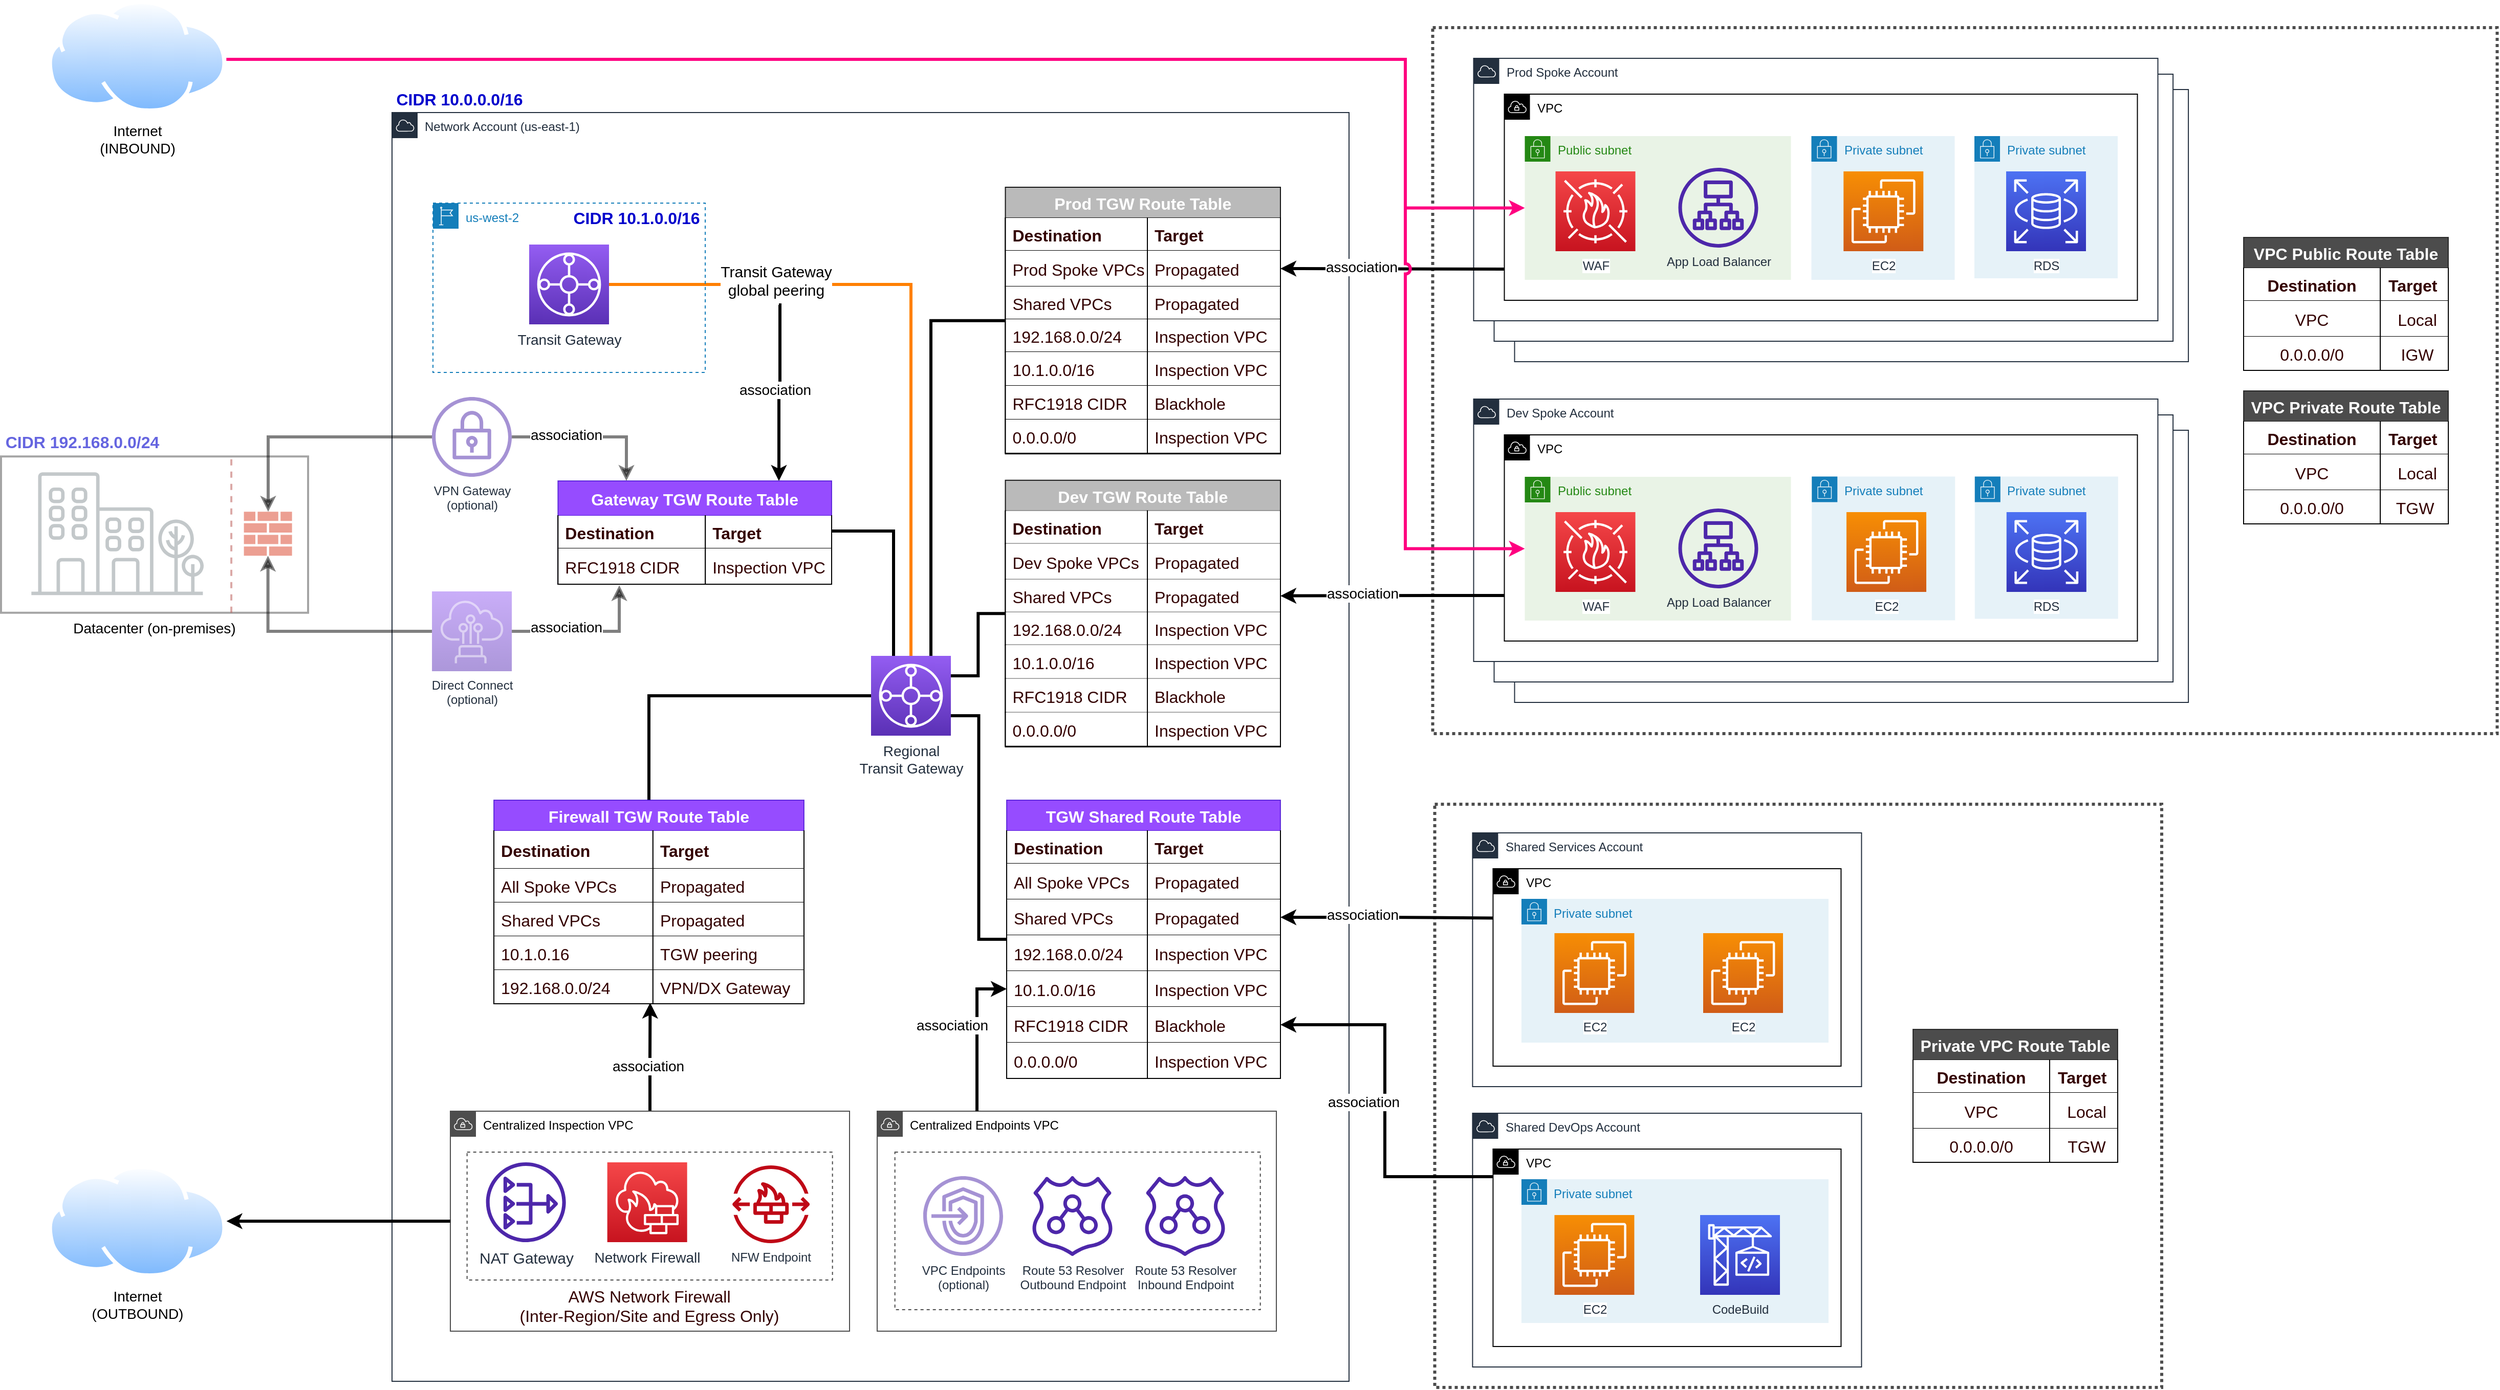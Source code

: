 <mxfile version="21.3.7" type="device">
  <diagram name="Regional Network Design" id="GZFhmZe98ZdrKT_3Apcn">
    <mxGraphModel dx="3407" dy="1553" grid="0" gridSize="10" guides="1" tooltips="1" connect="1" arrows="1" fold="1" page="0" pageScale="1" pageWidth="827" pageHeight="1169" background="#ffffff" math="0" shadow="0">
      <root>
        <mxCell id="aqYKtT-z00j4YyioXfuS-0" />
        <mxCell id="aqYKtT-z00j4YyioXfuS-1" parent="aqYKtT-z00j4YyioXfuS-0" />
        <mxCell id="c2jrxfSJ30ph8Sp1wg5w-22" value="" style="rounded=0;whiteSpace=wrap;html=1;shadow=0;labelBackgroundColor=none;sketch=0;strokeColor=#000000;strokeWidth=3;fontSize=16;fontColor=#330000;fillColor=none;opacity=70;dashed=1;dashPattern=1 1;" parent="aqYKtT-z00j4YyioXfuS-1" vertex="1">
          <mxGeometry x="768.75" y="323" width="1040" height="690" as="geometry" />
        </mxCell>
        <mxCell id="aqYKtT-z00j4YyioXfuS-5" value="Network Account (us-east-1)" style="points=[[0,0],[0.25,0],[0.5,0],[0.75,0],[1,0],[1,0.25],[1,0.5],[1,0.75],[1,1],[0.75,1],[0.5,1],[0.25,1],[0,1],[0,0.75],[0,0.5],[0,0.25]];outlineConnect=0;gradientColor=none;html=1;whiteSpace=wrap;fontSize=12;fontStyle=0;shape=mxgraph.aws4.group;grIcon=mxgraph.aws4.group_aws_cloud;strokeColor=#232F3E;fillColor=none;verticalAlign=top;align=left;spacingLeft=30;fontColor=#232F3E;dashed=0;labelBackgroundColor=#ffffff;" parent="aqYKtT-z00j4YyioXfuS-1" vertex="1">
          <mxGeometry x="-248" y="406" width="935" height="1240" as="geometry" />
        </mxCell>
        <mxCell id="1VweFIOlZkuIM1G34YTw-29" value="" style="rounded=0;whiteSpace=wrap;html=1;shadow=0;labelBackgroundColor=none;sketch=0;strokeColor=#000000;strokeWidth=3;fontSize=16;fontColor=#330000;fillColor=none;opacity=70;dashed=1;dashPattern=1 1;" parent="aqYKtT-z00j4YyioXfuS-1" vertex="1">
          <mxGeometry x="770.75" y="1082" width="710.25" height="570" as="geometry" />
        </mxCell>
        <mxCell id="aqYKtT-z00j4YyioXfuS-17" style="edgeStyle=orthogonalEdgeStyle;rounded=0;orthogonalLoop=1;jettySize=auto;html=1;strokeColor=#000000;strokeWidth=3;fontSize=14;fontColor=#330000;endArrow=classic;endFill=1;fillColor=#ffe6cc;exitX=0.5;exitY=0;exitDx=0;exitDy=0;entryX=0.504;entryY=0.97;entryDx=0;entryDy=0;entryPerimeter=0;" parent="aqYKtT-z00j4YyioXfuS-1" source="aqYKtT-z00j4YyioXfuS-18" target="TDstkuwxktSH631sSfCp-1" edge="1">
          <mxGeometry relative="1" as="geometry">
            <mxPoint x="-13.34" y="1141" as="targetPoint" />
          </mxGeometry>
        </mxCell>
        <mxCell id="VjTDC7WTQWD1o37_lHGb-6" value="&lt;font style=&quot;font-size: 14px;&quot;&gt;association&lt;/font&gt;" style="edgeLabel;html=1;align=center;verticalAlign=middle;resizable=0;points=[];" parent="aqYKtT-z00j4YyioXfuS-17" vertex="1" connectable="0">
          <mxGeometry x="-0.587" relative="1" as="geometry">
            <mxPoint x="-2" y="-22" as="offset" />
          </mxGeometry>
        </mxCell>
        <mxCell id="aqYKtT-z00j4YyioXfuS-18" value="Centralized Inspection VPC" style="points=[[0,0],[0.25,0],[0.5,0],[0.75,0],[1,0],[1,0.25],[1,0.5],[1,0.75],[1,1],[0.75,1],[0.5,1],[0.25,1],[0,1],[0,0.75],[0,0.5],[0,0.25]];outlineConnect=0;gradientColor=none;html=1;whiteSpace=wrap;fontSize=12;fontStyle=0;shape=mxgraph.aws4.group;grIcon=mxgraph.aws4.group_vpc;fillColor=default;verticalAlign=top;align=left;spacingLeft=30;fontColor=#000000;dashed=0;strokeColor=#4D4D4D;" parent="aqYKtT-z00j4YyioXfuS-1" vertex="1">
          <mxGeometry x="-191" y="1382" width="390" height="215" as="geometry" />
        </mxCell>
        <mxCell id="aqYKtT-z00j4YyioXfuS-19" style="edgeStyle=none;rounded=0;orthogonalLoop=1;jettySize=auto;html=1;entryX=1;entryY=0.5;entryDx=0;entryDy=0;endArrow=classic;endFill=1;strokeColor=#000000;strokeWidth=3;fillColor=#ffe6cc;exitX=0;exitY=0.5;exitDx=0;exitDy=0;fontSize=16;fontColor=#330000;startArrow=none;startFill=0;" parent="aqYKtT-z00j4YyioXfuS-1" source="aqYKtT-z00j4YyioXfuS-18" target="aqYKtT-z00j4YyioXfuS-20" edge="1">
          <mxGeometry relative="1" as="geometry">
            <mxPoint x="-598.05" y="1485.0" as="sourcePoint" />
          </mxGeometry>
        </mxCell>
        <mxCell id="aqYKtT-z00j4YyioXfuS-20" value="Internet&lt;br style=&quot;font-size: 14px;&quot;&gt;(OUTBOUND)" style="aspect=fixed;perimeter=ellipsePerimeter;html=1;align=center;shadow=0;dashed=0;spacingTop=3;image;image=img/lib/active_directory/internet_cloud.svg;fontSize=14;" parent="aqYKtT-z00j4YyioXfuS-1" vertex="1">
          <mxGeometry x="-584.3" y="1434.5" width="174.6" height="110" as="geometry" />
        </mxCell>
        <mxCell id="aqYKtT-z00j4YyioXfuS-45" value="AWS&amp;nbsp;" style="points=[[0,0],[0.25,0],[0.5,0],[0.75,0],[1,0],[1,0.25],[1,0.5],[1,0.75],[1,1],[0.75,1],[0.5,1],[0.25,1],[0,1],[0,0.75],[0,0.5],[0,0.25]];outlineConnect=0;gradientColor=none;html=1;whiteSpace=wrap;fontSize=12;fontStyle=0;shape=mxgraph.aws4.group;grIcon=mxgraph.aws4.group_aws_cloud;strokeColor=#232F3E;verticalAlign=top;align=left;spacingLeft=30;fontColor=#232F3E;dashed=0;labelBackgroundColor=#ffffff;" parent="aqYKtT-z00j4YyioXfuS-1" vertex="1">
          <mxGeometry x="848.75" y="383.5" width="658.3" height="266" as="geometry" />
        </mxCell>
        <mxCell id="aqYKtT-z00j4YyioXfuS-46" value="AWS&amp;nbsp;" style="points=[[0,0],[0.25,0],[0.5,0],[0.75,0],[1,0],[1,0.25],[1,0.5],[1,0.75],[1,1],[0.75,1],[0.5,1],[0.25,1],[0,1],[0,0.75],[0,0.5],[0,0.25]];outlineConnect=0;gradientColor=none;html=1;whiteSpace=wrap;fontSize=12;fontStyle=0;shape=mxgraph.aws4.group;grIcon=mxgraph.aws4.group_aws_cloud;strokeColor=#232F3E;verticalAlign=top;align=left;spacingLeft=30;fontColor=#232F3E;dashed=0;labelBackgroundColor=#ffffff;" parent="aqYKtT-z00j4YyioXfuS-1" vertex="1">
          <mxGeometry x="828.75" y="368.5" width="663.3" height="261" as="geometry" />
        </mxCell>
        <mxCell id="aqYKtT-z00j4YyioXfuS-47" value="Prod Spoke Account" style="points=[[0,0],[0.25,0],[0.5,0],[0.75,0],[1,0],[1,0.25],[1,0.5],[1,0.75],[1,1],[0.75,1],[0.5,1],[0.25,1],[0,1],[0,0.75],[0,0.5],[0,0.25]];outlineConnect=0;gradientColor=none;html=1;whiteSpace=wrap;fontSize=12;fontStyle=0;shape=mxgraph.aws4.group;grIcon=mxgraph.aws4.group_aws_cloud;strokeColor=#232F3E;verticalAlign=top;align=left;spacingLeft=30;fontColor=#232F3E;dashed=0;labelBackgroundColor=#ffffff;" parent="aqYKtT-z00j4YyioXfuS-1" vertex="1">
          <mxGeometry x="808.75" y="353" width="668.5" height="256.5" as="geometry" />
        </mxCell>
        <mxCell id="aqYKtT-z00j4YyioXfuS-48" value="&lt;font color=&quot;#000000&quot;&gt;VPC&lt;/font&gt;" style="points=[[0,0],[0.25,0],[0.5,0],[0.75,0],[1,0],[1,0.25],[1,0.5],[1,0.75],[1,1],[0.75,1],[0.5,1],[0.25,1],[0,1],[0,0.75],[0,0.5],[0,0.25]];outlineConnect=0;html=1;whiteSpace=wrap;fontSize=12;fontStyle=0;shape=mxgraph.aws4.group;grIcon=mxgraph.aws4.group_vpc;strokeColor=#000000;verticalAlign=top;align=left;spacingLeft=30;dashed=0;fillColor=none;fontColor=#AAB7B8;" parent="aqYKtT-z00j4YyioXfuS-1" vertex="1">
          <mxGeometry x="838.75" y="388" width="618.5" height="201.5" as="geometry" />
        </mxCell>
        <mxCell id="aqYKtT-z00j4YyioXfuS-53" value="Internet&lt;br style=&quot;font-size: 14px;&quot;&gt;(INBOUND)" style="aspect=fixed;perimeter=ellipsePerimeter;html=1;align=center;shadow=0;dashed=0;spacingTop=3;image;image=img/lib/active_directory/internet_cloud.svg;fontSize=14;" parent="aqYKtT-z00j4YyioXfuS-1" vertex="1">
          <mxGeometry x="-584.3" y="296" width="174.6" height="110" as="geometry" />
        </mxCell>
        <mxCell id="aqYKtT-z00j4YyioXfuS-152" value="AWS Network Firewall&lt;br&gt;(Inter-Region/Site and Egress Only)" style="rounded=0;whiteSpace=wrap;html=1;shadow=0;labelBackgroundColor=none;sketch=0;strokeColor=#000000;strokeWidth=1;fontSize=16;fontColor=#330000;fillColor=none;opacity=70;dashed=1;labelPosition=center;verticalLabelPosition=bottom;align=center;verticalAlign=top;" parent="aqYKtT-z00j4YyioXfuS-1" vertex="1">
          <mxGeometry x="-174.67" y="1422" width="357" height="125" as="geometry" />
        </mxCell>
        <mxCell id="c2jrxfSJ30ph8Sp1wg5w-66" style="edgeStyle=orthogonalEdgeStyle;shape=connector;rounded=0;orthogonalLoop=1;jettySize=auto;html=1;entryX=0;entryY=0.5;entryDx=0;entryDy=0;entryPerimeter=0;labelBackgroundColor=default;strokeColor=default;strokeWidth=3;fontFamily=Helvetica;fontSize=11;fontColor=default;endArrow=none;endFill=0;exitX=0.5;exitY=0;exitDx=0;exitDy=0;" parent="aqYKtT-z00j4YyioXfuS-1" source="aqYKtT-z00j4YyioXfuS-171" target="aqYKtT-z00j4YyioXfuS-57" edge="1">
          <mxGeometry relative="1" as="geometry">
            <Array as="points">
              <mxPoint x="3" y="976" />
            </Array>
          </mxGeometry>
        </mxCell>
        <mxCell id="aqYKtT-z00j4YyioXfuS-171" value="Firewall TGW Route Table" style="shape=table;startSize=30;container=1;collapsible=1;childLayout=tableLayout;fixedRows=1;rowLines=1;fontStyle=1;align=center;resizeLast=1;labelBackgroundColor=none;strokeColor=#3700CC;strokeWidth=1;fontSize=16;fillColor=#6a00ff;perimeterSpacing=0;rounded=0;shadow=0;sketch=0;swimlaneLine=1;swimlaneFillColor=none;right=1;left=1;columnLines=1;top=1;bottom=1;swimlaneHead=1;swimlaneBody=1;horizontal=1;opacity=70;fontColor=#ffffff;" parent="aqYKtT-z00j4YyioXfuS-1" vertex="1">
          <mxGeometry x="-148.48" y="1078" width="302.96" height="199" as="geometry">
            <mxRectangle x="380" y="210" width="80" height="30" as="alternateBounds" />
          </mxGeometry>
        </mxCell>
        <mxCell id="aqYKtT-z00j4YyioXfuS-172" value="" style="shape=tableRow;horizontal=0;startSize=0;swimlaneHead=0;swimlaneBody=0;fillColor=#FFFFFF;collapsible=0;dropTarget=0;points=[[0,0.5],[1,0.5]];portConstraint=eastwest;top=0;left=1;right=1;bottom=0;labelBackgroundColor=none;strokeColor=#000000;strokeWidth=1;fontSize=16;fontColor=#330000;" parent="aqYKtT-z00j4YyioXfuS-171" vertex="1">
          <mxGeometry y="30" width="302.96" height="37" as="geometry" />
        </mxCell>
        <mxCell id="aqYKtT-z00j4YyioXfuS-173" value="Destination" style="shape=partialRectangle;connectable=0;fillColor=#FFFFFF;top=0;left=1;bottom=1;right=1;fontStyle=1;overflow=hidden;labelBackgroundColor=none;strokeColor=#000000;strokeWidth=1;fontSize=16;fontColor=#330000;align=left;spacingLeft=5;" parent="aqYKtT-z00j4YyioXfuS-172" vertex="1">
          <mxGeometry width="155.42" height="37" as="geometry">
            <mxRectangle width="155.42" height="37" as="alternateBounds" />
          </mxGeometry>
        </mxCell>
        <mxCell id="aqYKtT-z00j4YyioXfuS-174" value="Target" style="shape=partialRectangle;connectable=0;fillColor=#FFFFFF;top=0;left=1;bottom=1;right=1;align=left;spacingLeft=5;fontStyle=1;overflow=hidden;labelBackgroundColor=none;strokeColor=#000000;strokeWidth=1;fontSize=16;fontColor=#330000;" parent="aqYKtT-z00j4YyioXfuS-172" vertex="1">
          <mxGeometry x="155.42" width="147.54" height="37" as="geometry">
            <mxRectangle width="147.54" height="37" as="alternateBounds" />
          </mxGeometry>
        </mxCell>
        <mxCell id="aqYKtT-z00j4YyioXfuS-178" value="" style="shape=tableRow;horizontal=0;startSize=0;swimlaneHead=0;swimlaneBody=0;fillColor=#FFFFFF;collapsible=0;dropTarget=0;points=[[0,0.5],[1,0.5]];portConstraint=eastwest;top=0;left=1;right=1;bottom=0;labelBackgroundColor=none;strokeColor=#000000;strokeWidth=1;fontSize=16;fontColor=#330000;" parent="aqYKtT-z00j4YyioXfuS-171" vertex="1">
          <mxGeometry y="67" width="302.96" height="33" as="geometry" />
        </mxCell>
        <mxCell id="aqYKtT-z00j4YyioXfuS-179" value="All Spoke VPCs" style="shape=partialRectangle;connectable=0;fillColor=#FFFFFF;top=0;left=1;bottom=1;right=1;editable=1;overflow=hidden;labelBackgroundColor=none;strokeColor=#000000;strokeWidth=1;fontSize=16;fontColor=#330000;align=left;spacingLeft=5;" parent="aqYKtT-z00j4YyioXfuS-178" vertex="1">
          <mxGeometry width="155.42" height="33" as="geometry">
            <mxRectangle width="155.42" height="33" as="alternateBounds" />
          </mxGeometry>
        </mxCell>
        <mxCell id="aqYKtT-z00j4YyioXfuS-180" value="Propagated" style="shape=partialRectangle;connectable=0;fillColor=#FFFFFF;top=0;left=1;bottom=1;right=1;align=left;spacingLeft=5;overflow=hidden;labelBackgroundColor=none;strokeColor=#000000;strokeWidth=1;fontSize=16;fontColor=#330000;" parent="aqYKtT-z00j4YyioXfuS-178" vertex="1">
          <mxGeometry x="155.42" width="147.54" height="33" as="geometry">
            <mxRectangle width="147.54" height="33" as="alternateBounds" />
          </mxGeometry>
        </mxCell>
        <mxCell id="1VweFIOlZkuIM1G34YTw-116" value="" style="shape=tableRow;horizontal=0;startSize=0;swimlaneHead=0;swimlaneBody=0;fillColor=#FFFFFF;collapsible=0;dropTarget=0;points=[[0,0.5],[1,0.5]];portConstraint=eastwest;top=0;left=1;right=1;bottom=0;labelBackgroundColor=none;strokeColor=#000000;strokeWidth=1;fontSize=16;fontColor=#330000;" parent="aqYKtT-z00j4YyioXfuS-171" vertex="1">
          <mxGeometry y="100" width="302.96" height="33" as="geometry" />
        </mxCell>
        <mxCell id="1VweFIOlZkuIM1G34YTw-117" value="Shared VPCs" style="shape=partialRectangle;connectable=0;fillColor=#FFFFFF;top=0;left=1;bottom=1;right=1;editable=1;overflow=hidden;labelBackgroundColor=none;strokeColor=#000000;strokeWidth=1;fontSize=16;fontColor=#330000;align=left;spacingLeft=5;" parent="1VweFIOlZkuIM1G34YTw-116" vertex="1">
          <mxGeometry width="155.42" height="33" as="geometry">
            <mxRectangle width="155.42" height="33" as="alternateBounds" />
          </mxGeometry>
        </mxCell>
        <mxCell id="1VweFIOlZkuIM1G34YTw-118" value="Propagated" style="shape=partialRectangle;connectable=0;fillColor=#FFFFFF;top=0;left=1;bottom=1;right=1;align=left;spacingLeft=5;overflow=hidden;labelBackgroundColor=none;strokeColor=#000000;strokeWidth=1;fontSize=16;fontColor=#330000;" parent="1VweFIOlZkuIM1G34YTw-116" vertex="1">
          <mxGeometry x="155.42" width="147.54" height="33" as="geometry">
            <mxRectangle width="147.54" height="33" as="alternateBounds" />
          </mxGeometry>
        </mxCell>
        <mxCell id="jw8hELuaOQ66Ps-ZdNnw-0" value="" style="shape=tableRow;horizontal=0;startSize=0;swimlaneHead=0;swimlaneBody=0;fillColor=#FFFFFF;collapsible=0;dropTarget=0;points=[[0,0.5],[1,0.5]];portConstraint=eastwest;top=0;left=1;right=1;bottom=0;labelBackgroundColor=none;strokeColor=#000000;strokeWidth=1;fontSize=16;fontColor=#330000;" parent="aqYKtT-z00j4YyioXfuS-171" vertex="1">
          <mxGeometry y="133" width="302.96" height="33" as="geometry" />
        </mxCell>
        <mxCell id="jw8hELuaOQ66Ps-ZdNnw-1" value="10.1.0.16" style="shape=partialRectangle;connectable=0;fillColor=#FFFFFF;top=0;left=1;bottom=1;right=1;editable=1;overflow=hidden;labelBackgroundColor=none;strokeColor=#000000;strokeWidth=1;fontSize=16;fontColor=#330000;align=left;spacingLeft=5;" parent="jw8hELuaOQ66Ps-ZdNnw-0" vertex="1">
          <mxGeometry width="155.42" height="33" as="geometry">
            <mxRectangle width="155.42" height="33" as="alternateBounds" />
          </mxGeometry>
        </mxCell>
        <mxCell id="jw8hELuaOQ66Ps-ZdNnw-2" value="TGW peering" style="shape=partialRectangle;connectable=0;fillColor=#FFFFFF;top=0;left=1;bottom=1;right=1;align=left;spacingLeft=5;overflow=hidden;labelBackgroundColor=none;strokeColor=#000000;strokeWidth=1;fontSize=16;fontColor=#330000;" parent="jw8hELuaOQ66Ps-ZdNnw-0" vertex="1">
          <mxGeometry x="155.42" width="147.54" height="33" as="geometry">
            <mxRectangle width="147.54" height="33" as="alternateBounds" />
          </mxGeometry>
        </mxCell>
        <mxCell id="TDstkuwxktSH631sSfCp-1" value="" style="shape=tableRow;horizontal=0;startSize=0;swimlaneHead=0;swimlaneBody=0;fillColor=#FFFFFF;collapsible=0;dropTarget=0;points=[[0,0.5],[1,0.5]];portConstraint=eastwest;top=0;left=1;right=1;bottom=0;labelBackgroundColor=none;strokeColor=#000000;strokeWidth=1;fontSize=16;fontColor=#330000;" parent="aqYKtT-z00j4YyioXfuS-171" vertex="1">
          <mxGeometry y="166" width="302.96" height="33" as="geometry" />
        </mxCell>
        <mxCell id="TDstkuwxktSH631sSfCp-2" value="192.168.0.0/24" style="shape=partialRectangle;connectable=0;fillColor=#FFFFFF;top=0;left=1;bottom=1;right=1;editable=1;overflow=hidden;labelBackgroundColor=none;strokeColor=#000000;strokeWidth=1;fontSize=16;fontColor=#330000;align=left;spacingLeft=5;" parent="TDstkuwxktSH631sSfCp-1" vertex="1">
          <mxGeometry width="155.42" height="33" as="geometry">
            <mxRectangle width="155.42" height="33" as="alternateBounds" />
          </mxGeometry>
        </mxCell>
        <mxCell id="TDstkuwxktSH631sSfCp-3" value="VPN/DX Gateway" style="shape=partialRectangle;connectable=0;fillColor=#FFFFFF;top=0;left=1;bottom=1;right=1;align=left;spacingLeft=5;overflow=hidden;labelBackgroundColor=none;strokeColor=#000000;strokeWidth=1;fontSize=16;fontColor=#330000;" parent="TDstkuwxktSH631sSfCp-1" vertex="1">
          <mxGeometry x="155.42" width="147.54" height="33" as="geometry">
            <mxRectangle width="147.54" height="33" as="alternateBounds" />
          </mxGeometry>
        </mxCell>
        <mxCell id="aqYKtT-z00j4YyioXfuS-189" style="edgeStyle=none;rounded=0;orthogonalLoop=1;jettySize=auto;html=1;exitX=1;exitY=0.5;exitDx=0;exitDy=0;strokeColor=#0000FF;strokeWidth=3;fontSize=16;fontColor=#FFFFFF;endArrow=none;endFill=0;fillColor=default;" parent="aqYKtT-z00j4YyioXfuS-1" edge="1">
          <mxGeometry relative="1" as="geometry">
            <mxPoint x="218.0" y="1362" as="sourcePoint" />
            <mxPoint x="218.0" y="1362" as="targetPoint" />
          </mxGeometry>
        </mxCell>
        <mxCell id="UTjYj0z58mMIfBRbZOVX-2" value="Network Firewall" style="sketch=0;points=[[0,0,0],[0.25,0,0],[0.5,0,0],[0.75,0,0],[1,0,0],[0,1,0],[0.25,1,0],[0.5,1,0],[0.75,1,0],[1,1,0],[0,0.25,0],[0,0.5,0],[0,0.75,0],[1,0.25,0],[1,0.5,0],[1,0.75,0]];outlineConnect=0;fontColor=#232F3E;gradientColor=#F54749;gradientDirection=north;fillColor=#C7131F;strokeColor=#ffffff;dashed=0;verticalLabelPosition=bottom;verticalAlign=top;align=center;html=1;fontSize=14;fontStyle=0;aspect=fixed;shape=mxgraph.aws4.resourceIcon;resIcon=mxgraph.aws4.network_firewall;" parent="aqYKtT-z00j4YyioXfuS-1" vertex="1">
          <mxGeometry x="-37.67" y="1432" width="78" height="78" as="geometry" />
        </mxCell>
        <mxCell id="UTjYj0z58mMIfBRbZOVX-8" value="NFW Endpoint" style="sketch=0;outlineConnect=0;fontColor=#232F3E;gradientColor=none;fillColor=#BF0816;strokeColor=none;dashed=0;verticalLabelPosition=bottom;verticalAlign=top;align=center;html=1;fontSize=12;fontStyle=0;aspect=fixed;pointerEvents=1;shape=mxgraph.aws4.network_firewall_endpoints;" parent="aqYKtT-z00j4YyioXfuS-1" vertex="1">
          <mxGeometry x="84.33" y="1435" width="76" height="76" as="geometry" />
        </mxCell>
        <mxCell id="tWPi0qfJOfL9Z5YvMPex-0" value="&lt;font style=&quot;font-size: 14px;&quot;&gt;Datacenter (on-premises)&lt;/font&gt;" style="rounded=0;whiteSpace=wrap;html=1;strokeWidth=2;fillColor=default;labelPosition=center;verticalLabelPosition=bottom;align=center;verticalAlign=top;strokeColor=#4D4D4D;fontSize=14;opacity=50;" parent="aqYKtT-z00j4YyioXfuS-1" vertex="1">
          <mxGeometry x="-630" y="742.12" width="300" height="152.75" as="geometry" />
        </mxCell>
        <mxCell id="tWPi0qfJOfL9Z5YvMPex-2" value="" style="endArrow=none;dashed=1;html=1;strokeWidth=2;fillColor=#f8cecc;strokeColor=#b85450;entryX=0.75;entryY=0;entryDx=0;entryDy=0;exitX=0.75;exitY=1;exitDx=0;exitDy=0;opacity=50;" parent="aqYKtT-z00j4YyioXfuS-1" source="tWPi0qfJOfL9Z5YvMPex-0" target="tWPi0qfJOfL9Z5YvMPex-0" edge="1">
          <mxGeometry width="50" height="50" relative="1" as="geometry">
            <mxPoint x="-401.0" y="942.37" as="sourcePoint" />
            <mxPoint x="-401.0" y="702.37" as="targetPoint" />
          </mxGeometry>
        </mxCell>
        <mxCell id="tWPi0qfJOfL9Z5YvMPex-3" value="" style="pointerEvents=1;shadow=0;dashed=0;html=1;strokeColor=none;labelPosition=center;verticalLabelPosition=bottom;verticalAlign=top;outlineConnect=0;align=center;shape=mxgraph.office.concepts.firewall;fillColor=#DA4026;opacity=50;" parent="aqYKtT-z00j4YyioXfuS-1" vertex="1">
          <mxGeometry x="-392.7" y="796.12" width="47" height="43" as="geometry" />
        </mxCell>
        <mxCell id="tWPi0qfJOfL9Z5YvMPex-5" style="edgeStyle=orthogonalEdgeStyle;rounded=0;orthogonalLoop=1;jettySize=auto;html=1;strokeWidth=3;opacity=50;" parent="aqYKtT-z00j4YyioXfuS-1" source="tWPi0qfJOfL9Z5YvMPex-4" target="tWPi0qfJOfL9Z5YvMPex-3" edge="1">
          <mxGeometry relative="1" as="geometry">
            <Array as="points">
              <mxPoint x="-369" y="723" />
            </Array>
            <mxPoint x="-226.67" y="823.99" as="sourcePoint" />
            <mxPoint x="-340.34" y="740.49" as="targetPoint" />
          </mxGeometry>
        </mxCell>
        <mxCell id="c2jrxfSJ30ph8Sp1wg5w-70" style="edgeStyle=orthogonalEdgeStyle;shape=connector;rounded=0;orthogonalLoop=1;jettySize=auto;html=1;entryX=0.25;entryY=0;entryDx=0;entryDy=0;labelBackgroundColor=default;strokeColor=default;strokeWidth=3;fontFamily=Helvetica;fontSize=11;fontColor=default;endArrow=classic;endFill=1;opacity=50;" parent="aqYKtT-z00j4YyioXfuS-1" source="tWPi0qfJOfL9Z5YvMPex-4" target="zit1sbZ7AsJ5WFsKgcYT-21" edge="1">
          <mxGeometry relative="1" as="geometry">
            <Array as="points">
              <mxPoint x="-19" y="723" />
            </Array>
          </mxGeometry>
        </mxCell>
        <mxCell id="tWPi0qfJOfL9Z5YvMPex-4" value="VPN Gateway&lt;br&gt;(optional)" style="sketch=0;outlineConnect=0;fontColor=#232F3E;gradientColor=none;fillColor=#4D27AA;strokeColor=none;dashed=0;verticalLabelPosition=bottom;verticalAlign=top;align=center;html=1;fontSize=12;fontStyle=0;aspect=fixed;pointerEvents=1;shape=mxgraph.aws4.vpn_gateway;opacity=50;" parent="aqYKtT-z00j4YyioXfuS-1" vertex="1">
          <mxGeometry x="-208.96" y="684" width="78" height="78" as="geometry" />
        </mxCell>
        <mxCell id="c2jrxfSJ30ph8Sp1wg5w-69" style="edgeStyle=orthogonalEdgeStyle;shape=connector;rounded=0;orthogonalLoop=1;jettySize=auto;html=1;entryX=1;entryY=0.75;entryDx=0;entryDy=0;entryPerimeter=0;labelBackgroundColor=default;strokeColor=default;strokeWidth=3;fontFamily=Helvetica;fontSize=11;fontColor=default;endArrow=none;endFill=0;" parent="aqYKtT-z00j4YyioXfuS-1" source="T7MBWcq7PoHURlIFYPy3-0" target="aqYKtT-z00j4YyioXfuS-57" edge="1">
          <mxGeometry relative="1" as="geometry" />
        </mxCell>
        <mxCell id="T7MBWcq7PoHURlIFYPy3-0" value="TGW Shared Route Table" style="shape=table;startSize=30;container=1;collapsible=1;childLayout=tableLayout;fixedRows=1;rowLines=1;fontStyle=1;align=center;resizeLast=1;labelBackgroundColor=none;strokeColor=#3700CC;strokeWidth=1;fontSize=16;fillColor=#6a00ff;perimeterSpacing=0;rounded=0;shadow=0;sketch=0;swimlaneLine=1;swimlaneFillColor=none;right=1;left=1;columnLines=1;top=1;bottom=1;swimlaneHead=1;swimlaneBody=1;horizontal=1;opacity=70;fontColor=#ffffff;" parent="aqYKtT-z00j4YyioXfuS-1" vertex="1">
          <mxGeometry x="352.5" y="1078" width="267.5" height="272" as="geometry">
            <mxRectangle x="380" y="210" width="80" height="30" as="alternateBounds" />
          </mxGeometry>
        </mxCell>
        <mxCell id="T7MBWcq7PoHURlIFYPy3-1" value="" style="shape=tableRow;horizontal=0;startSize=0;swimlaneHead=0;swimlaneBody=0;fillColor=#FFFFFF;collapsible=0;dropTarget=0;points=[[0,0.5],[1,0.5]];portConstraint=eastwest;top=0;left=1;right=1;bottom=0;labelBackgroundColor=none;strokeColor=#000000;strokeWidth=1;fontSize=16;fontColor=#330000;" parent="T7MBWcq7PoHURlIFYPy3-0" vertex="1">
          <mxGeometry y="30" width="267.5" height="32" as="geometry" />
        </mxCell>
        <mxCell id="T7MBWcq7PoHURlIFYPy3-2" value="Destination" style="shape=partialRectangle;connectable=0;fillColor=#FFFFFF;top=0;left=1;bottom=1;right=1;fontStyle=1;overflow=hidden;labelBackgroundColor=none;strokeColor=#000000;strokeWidth=1;fontSize=16;fontColor=#330000;align=left;spacingLeft=5;" parent="T7MBWcq7PoHURlIFYPy3-1" vertex="1">
          <mxGeometry width="137.5" height="32" as="geometry">
            <mxRectangle width="137.5" height="32" as="alternateBounds" />
          </mxGeometry>
        </mxCell>
        <mxCell id="T7MBWcq7PoHURlIFYPy3-3" value="Target" style="shape=partialRectangle;connectable=0;fillColor=#FFFFFF;top=0;left=1;bottom=1;right=1;align=left;spacingLeft=5;fontStyle=1;overflow=hidden;labelBackgroundColor=none;strokeColor=#000000;strokeWidth=1;fontSize=16;fontColor=#330000;" parent="T7MBWcq7PoHURlIFYPy3-1" vertex="1">
          <mxGeometry x="137.5" width="130" height="32" as="geometry">
            <mxRectangle width="130" height="32" as="alternateBounds" />
          </mxGeometry>
        </mxCell>
        <mxCell id="T7MBWcq7PoHURlIFYPy3-4" value="" style="shape=tableRow;horizontal=0;startSize=0;swimlaneHead=0;swimlaneBody=0;fillColor=#FFFFFF;collapsible=0;dropTarget=0;points=[[0,0.5],[1,0.5]];portConstraint=eastwest;top=0;left=1;right=1;bottom=0;labelBackgroundColor=none;strokeColor=#000000;strokeWidth=1;fontSize=16;fontColor=#330000;swimlaneFillColor=none;" parent="T7MBWcq7PoHURlIFYPy3-0" vertex="1">
          <mxGeometry y="62" width="267.5" height="35" as="geometry" />
        </mxCell>
        <mxCell id="T7MBWcq7PoHURlIFYPy3-5" value="All Spoke VPCs" style="shape=partialRectangle;connectable=0;fillColor=#FFFFFF;top=0;left=1;bottom=1;right=1;editable=1;overflow=hidden;labelBackgroundColor=none;strokeColor=#000000;strokeWidth=1;fontSize=16;fontColor=#330000;align=left;spacingLeft=5;" parent="T7MBWcq7PoHURlIFYPy3-4" vertex="1">
          <mxGeometry width="137.5" height="35" as="geometry">
            <mxRectangle width="137.5" height="35" as="alternateBounds" />
          </mxGeometry>
        </mxCell>
        <mxCell id="T7MBWcq7PoHURlIFYPy3-6" value="Propagated" style="shape=partialRectangle;connectable=0;fillColor=#FFFFFF;top=0;left=1;bottom=1;right=1;align=left;spacingLeft=5;overflow=hidden;labelBackgroundColor=none;strokeColor=#000000;strokeWidth=1;fontSize=16;fontColor=#330000;" parent="T7MBWcq7PoHURlIFYPy3-4" vertex="1">
          <mxGeometry x="137.5" width="130" height="35" as="geometry">
            <mxRectangle width="130" height="35" as="alternateBounds" />
          </mxGeometry>
        </mxCell>
        <mxCell id="T7MBWcq7PoHURlIFYPy3-7" value="" style="shape=tableRow;horizontal=0;startSize=0;swimlaneHead=0;swimlaneBody=0;fillColor=#FFFFFF;collapsible=0;dropTarget=0;points=[[0,0.5],[1,0.5]];portConstraint=eastwest;top=0;left=1;right=1;bottom=0;labelBackgroundColor=none;strokeColor=#000000;strokeWidth=1;fontSize=16;fontColor=#330000;swimlaneFillColor=none;" parent="T7MBWcq7PoHURlIFYPy3-0" vertex="1">
          <mxGeometry y="97" width="267.5" height="35" as="geometry" />
        </mxCell>
        <mxCell id="T7MBWcq7PoHURlIFYPy3-8" value="Shared VPCs" style="shape=partialRectangle;connectable=0;fillColor=#FFFFFF;top=0;left=1;bottom=1;right=1;editable=1;overflow=hidden;labelBackgroundColor=none;strokeColor=#000000;strokeWidth=1;fontSize=16;fontColor=#330000;align=left;spacingLeft=5;" parent="T7MBWcq7PoHURlIFYPy3-7" vertex="1">
          <mxGeometry width="137.5" height="35" as="geometry">
            <mxRectangle width="137.5" height="35" as="alternateBounds" />
          </mxGeometry>
        </mxCell>
        <mxCell id="T7MBWcq7PoHURlIFYPy3-9" value="Propagated" style="shape=partialRectangle;connectable=0;fillColor=#FFFFFF;top=0;left=1;bottom=1;right=1;align=left;spacingLeft=5;overflow=hidden;labelBackgroundColor=none;strokeColor=#000000;strokeWidth=1;fontSize=16;fontColor=#330000;" parent="T7MBWcq7PoHURlIFYPy3-7" vertex="1">
          <mxGeometry x="137.5" width="130" height="35" as="geometry">
            <mxRectangle width="130" height="35" as="alternateBounds" />
          </mxGeometry>
        </mxCell>
        <mxCell id="T7MBWcq7PoHURlIFYPy3-13" value="" style="shape=tableRow;horizontal=0;startSize=0;swimlaneHead=0;swimlaneBody=0;fillColor=#FFFFFF;collapsible=0;dropTarget=0;points=[[0,0.5],[1,0.5]];portConstraint=eastwest;top=0;left=1;right=1;bottom=0;labelBackgroundColor=none;strokeColor=#000000;strokeWidth=1;fontSize=16;fontColor=#330000;swimlaneFillColor=none;" parent="T7MBWcq7PoHURlIFYPy3-0" vertex="1">
          <mxGeometry y="132" width="267.5" height="35" as="geometry" />
        </mxCell>
        <mxCell id="T7MBWcq7PoHURlIFYPy3-14" value="192.168.0.0/24" style="shape=partialRectangle;connectable=0;fillColor=#FFFFFF;top=0;left=1;bottom=1;right=1;editable=1;overflow=hidden;labelBackgroundColor=none;strokeColor=#000000;strokeWidth=1;fontSize=16;fontColor=#330000;align=left;spacingLeft=5;" parent="T7MBWcq7PoHURlIFYPy3-13" vertex="1">
          <mxGeometry width="137.5" height="35" as="geometry">
            <mxRectangle width="137.5" height="35" as="alternateBounds" />
          </mxGeometry>
        </mxCell>
        <mxCell id="T7MBWcq7PoHURlIFYPy3-15" value="Inspection VPC" style="shape=partialRectangle;connectable=0;fillColor=#FFFFFF;top=0;left=1;bottom=1;right=1;align=left;spacingLeft=5;overflow=hidden;labelBackgroundColor=none;strokeColor=#000000;strokeWidth=1;fontSize=16;fontColor=#330000;" parent="T7MBWcq7PoHURlIFYPy3-13" vertex="1">
          <mxGeometry x="137.5" width="130" height="35" as="geometry">
            <mxRectangle width="130" height="35" as="alternateBounds" />
          </mxGeometry>
        </mxCell>
        <mxCell id="1VweFIOlZkuIM1G34YTw-104" value="" style="shape=tableRow;horizontal=0;startSize=0;swimlaneHead=0;swimlaneBody=0;fillColor=#FFFFFF;collapsible=0;dropTarget=0;points=[[0,0.5],[1,0.5]];portConstraint=eastwest;top=0;left=1;right=1;bottom=0;labelBackgroundColor=none;strokeColor=#000000;strokeWidth=1;fontSize=16;fontColor=#330000;swimlaneFillColor=none;" parent="T7MBWcq7PoHURlIFYPy3-0" vertex="1">
          <mxGeometry y="167" width="267.5" height="35" as="geometry" />
        </mxCell>
        <mxCell id="1VweFIOlZkuIM1G34YTw-105" value="10.1.0.0/16" style="shape=partialRectangle;connectable=0;fillColor=#FFFFFF;top=0;left=1;bottom=1;right=1;editable=1;overflow=hidden;labelBackgroundColor=none;strokeColor=#000000;strokeWidth=1;fontSize=16;fontColor=#330000;align=left;spacingLeft=5;" parent="1VweFIOlZkuIM1G34YTw-104" vertex="1">
          <mxGeometry width="137.5" height="35" as="geometry">
            <mxRectangle width="137.5" height="35" as="alternateBounds" />
          </mxGeometry>
        </mxCell>
        <mxCell id="1VweFIOlZkuIM1G34YTw-106" value="Inspection VPC" style="shape=partialRectangle;connectable=0;fillColor=#FFFFFF;top=0;left=1;bottom=1;right=1;align=left;spacingLeft=5;overflow=hidden;labelBackgroundColor=none;strokeColor=#000000;strokeWidth=1;fontSize=16;fontColor=#330000;" parent="1VweFIOlZkuIM1G34YTw-104" vertex="1">
          <mxGeometry x="137.5" width="130" height="35" as="geometry">
            <mxRectangle width="130" height="35" as="alternateBounds" />
          </mxGeometry>
        </mxCell>
        <mxCell id="zit1sbZ7AsJ5WFsKgcYT-12" value="" style="shape=tableRow;horizontal=0;startSize=0;swimlaneHead=0;swimlaneBody=0;fillColor=#FFFFFF;collapsible=0;dropTarget=0;points=[[0,0.5],[1,0.5]];portConstraint=eastwest;top=0;left=1;right=1;bottom=0;labelBackgroundColor=none;strokeColor=#000000;strokeWidth=1;fontSize=16;fontColor=#330000;swimlaneFillColor=none;" parent="T7MBWcq7PoHURlIFYPy3-0" vertex="1">
          <mxGeometry y="202" width="267.5" height="35" as="geometry" />
        </mxCell>
        <mxCell id="zit1sbZ7AsJ5WFsKgcYT-13" value="RFC1918 CIDR" style="shape=partialRectangle;connectable=0;fillColor=#FFFFFF;top=0;left=1;bottom=1;right=1;editable=1;overflow=hidden;labelBackgroundColor=none;strokeColor=#000000;strokeWidth=1;fontSize=16;fontColor=#330000;align=left;spacingLeft=5;" parent="zit1sbZ7AsJ5WFsKgcYT-12" vertex="1">
          <mxGeometry width="137.5" height="35" as="geometry">
            <mxRectangle width="137.5" height="35" as="alternateBounds" />
          </mxGeometry>
        </mxCell>
        <mxCell id="zit1sbZ7AsJ5WFsKgcYT-14" value="Blackhole" style="shape=partialRectangle;connectable=0;fillColor=#FFFFFF;top=0;left=1;bottom=1;right=1;align=left;spacingLeft=5;overflow=hidden;labelBackgroundColor=none;strokeColor=#000000;strokeWidth=1;fontSize=16;fontColor=#330000;" parent="zit1sbZ7AsJ5WFsKgcYT-12" vertex="1">
          <mxGeometry x="137.5" width="130" height="35" as="geometry">
            <mxRectangle width="130" height="35" as="alternateBounds" />
          </mxGeometry>
        </mxCell>
        <mxCell id="XnHM_eT497MIgNO5uT7V-0" value="" style="shape=tableRow;horizontal=0;startSize=0;swimlaneHead=0;swimlaneBody=0;fillColor=#FFFFFF;collapsible=0;dropTarget=0;points=[[0,0.5],[1,0.5]];portConstraint=eastwest;top=0;left=1;right=1;bottom=0;labelBackgroundColor=none;strokeColor=#000000;strokeWidth=1;fontSize=16;fontColor=#330000;swimlaneFillColor=none;" parent="T7MBWcq7PoHURlIFYPy3-0" vertex="1">
          <mxGeometry y="237" width="267.5" height="35" as="geometry" />
        </mxCell>
        <mxCell id="XnHM_eT497MIgNO5uT7V-1" value="0.0.0.0/0" style="shape=partialRectangle;connectable=0;fillColor=#FFFFFF;top=0;left=1;bottom=1;right=1;editable=1;overflow=hidden;labelBackgroundColor=none;strokeColor=#000000;strokeWidth=1;fontSize=16;fontColor=#330000;align=left;spacingLeft=5;" parent="XnHM_eT497MIgNO5uT7V-0" vertex="1">
          <mxGeometry width="137.5" height="35" as="geometry">
            <mxRectangle width="137.5" height="35" as="alternateBounds" />
          </mxGeometry>
        </mxCell>
        <mxCell id="XnHM_eT497MIgNO5uT7V-2" value="Inspection VPC" style="shape=partialRectangle;connectable=0;fillColor=#FFFFFF;top=0;left=1;bottom=1;right=1;align=left;spacingLeft=5;overflow=hidden;labelBackgroundColor=none;strokeColor=#000000;strokeWidth=1;fontSize=16;fontColor=#330000;" parent="XnHM_eT497MIgNO5uT7V-0" vertex="1">
          <mxGeometry x="137.5" width="130" height="35" as="geometry">
            <mxRectangle width="130" height="35" as="alternateBounds" />
          </mxGeometry>
        </mxCell>
        <mxCell id="c2jrxfSJ30ph8Sp1wg5w-67" style="edgeStyle=orthogonalEdgeStyle;shape=connector;rounded=0;orthogonalLoop=1;jettySize=auto;html=1;entryX=0.75;entryY=0;entryDx=0;entryDy=0;entryPerimeter=0;labelBackgroundColor=default;strokeColor=default;strokeWidth=3;fontFamily=Helvetica;fontSize=11;fontColor=default;endArrow=none;endFill=0;" parent="aqYKtT-z00j4YyioXfuS-1" source="aqYKtT-z00j4YyioXfuS-106" target="aqYKtT-z00j4YyioXfuS-57" edge="1">
          <mxGeometry relative="1" as="geometry" />
        </mxCell>
        <mxCell id="aqYKtT-z00j4YyioXfuS-106" value="Prod TGW Route Table" style="shape=table;startSize=30;container=1;collapsible=1;childLayout=tableLayout;fixedRows=1;rowLines=1;fontStyle=1;align=center;resizeLast=1;labelBackgroundColor=none;strokeColor=#000000;strokeWidth=1;fontSize=16;fillColor=#B3B3B3;perimeterSpacing=0;rounded=0;shadow=0;sketch=0;swimlaneLine=1;swimlaneFillColor=none;right=1;left=1;columnLines=1;top=1;bottom=1;swimlaneHead=1;swimlaneBody=1;horizontal=1;fontColor=#FFFFFF;opacity=90;" parent="aqYKtT-z00j4YyioXfuS-1" vertex="1">
          <mxGeometry x="351.25" y="479" width="268.75" height="260.68" as="geometry">
            <mxRectangle x="380" y="210" width="80" height="30" as="alternateBounds" />
          </mxGeometry>
        </mxCell>
        <mxCell id="aqYKtT-z00j4YyioXfuS-107" value="" style="shape=tableRow;horizontal=0;startSize=0;swimlaneHead=0;swimlaneBody=0;fillColor=#FFFFFF;collapsible=0;dropTarget=0;points=[[0,0.5],[1,0.5]];portConstraint=eastwest;top=0;left=1;right=1;bottom=0;labelBackgroundColor=none;strokeColor=#000000;strokeWidth=1;fontSize=16;fontColor=#330000;" parent="aqYKtT-z00j4YyioXfuS-106" vertex="1">
          <mxGeometry y="30" width="268.75" height="32" as="geometry" />
        </mxCell>
        <mxCell id="aqYKtT-z00j4YyioXfuS-108" value="Destination" style="shape=partialRectangle;connectable=0;fillColor=#FFFFFF;top=0;left=1;bottom=1;right=1;fontStyle=1;overflow=hidden;labelBackgroundColor=none;strokeColor=#000000;strokeWidth=1;fontSize=16;fontColor=#330000;align=left;spacingLeft=5;" parent="aqYKtT-z00j4YyioXfuS-107" vertex="1">
          <mxGeometry width="138.75" height="32" as="geometry">
            <mxRectangle width="138.75" height="32" as="alternateBounds" />
          </mxGeometry>
        </mxCell>
        <mxCell id="aqYKtT-z00j4YyioXfuS-109" value="Target" style="shape=partialRectangle;connectable=0;fillColor=#FFFFFF;top=0;left=1;bottom=1;right=1;align=left;spacingLeft=5;fontStyle=1;overflow=hidden;labelBackgroundColor=none;strokeColor=#000000;strokeWidth=1;fontSize=16;fontColor=#330000;" parent="aqYKtT-z00j4YyioXfuS-107" vertex="1">
          <mxGeometry x="138.75" width="130" height="32" as="geometry">
            <mxRectangle width="130" height="32" as="alternateBounds" />
          </mxGeometry>
        </mxCell>
        <mxCell id="aqYKtT-z00j4YyioXfuS-110" value="" style="shape=tableRow;horizontal=0;startSize=0;swimlaneHead=0;swimlaneBody=0;fillColor=#FFFFFF;collapsible=0;dropTarget=0;points=[[0,0.5],[1,0.5]];portConstraint=eastwest;top=0;left=1;right=1;bottom=0;labelBackgroundColor=none;strokeColor=#000000;strokeWidth=1;fontSize=16;fontColor=#330000;swimlaneFillColor=none;" parent="aqYKtT-z00j4YyioXfuS-106" vertex="1">
          <mxGeometry y="62" width="268.75" height="35" as="geometry" />
        </mxCell>
        <mxCell id="aqYKtT-z00j4YyioXfuS-111" value="Prod Spoke VPCs" style="shape=partialRectangle;connectable=0;fillColor=#FFFFFF;top=0;left=1;bottom=1;right=1;editable=1;overflow=hidden;labelBackgroundColor=none;strokeColor=#000000;strokeWidth=1;fontSize=16;fontColor=#330000;align=left;spacingLeft=5;" parent="aqYKtT-z00j4YyioXfuS-110" vertex="1">
          <mxGeometry width="138.75" height="35" as="geometry">
            <mxRectangle width="138.75" height="35" as="alternateBounds" />
          </mxGeometry>
        </mxCell>
        <mxCell id="aqYKtT-z00j4YyioXfuS-112" value="Propagated" style="shape=partialRectangle;connectable=0;fillColor=#FFFFFF;top=0;left=1;bottom=1;right=1;align=left;spacingLeft=5;overflow=hidden;labelBackgroundColor=none;strokeColor=#000000;strokeWidth=1;fontSize=16;fontColor=#330000;" parent="aqYKtT-z00j4YyioXfuS-110" vertex="1">
          <mxGeometry x="138.75" width="130" height="35" as="geometry">
            <mxRectangle width="130" height="35" as="alternateBounds" />
          </mxGeometry>
        </mxCell>
        <mxCell id="aqYKtT-z00j4YyioXfuS-113" value="" style="shape=tableRow;horizontal=0;startSize=0;swimlaneHead=0;swimlaneBody=0;fillColor=#FFFFFF;collapsible=0;dropTarget=0;points=[[0,0.5],[1,0.5]];portConstraint=eastwest;top=0;left=1;right=1;bottom=0;labelBackgroundColor=none;strokeColor=#000000;strokeWidth=1;fontSize=16;fontColor=#330000;" parent="aqYKtT-z00j4YyioXfuS-106" vertex="1">
          <mxGeometry y="97" width="268.75" height="32" as="geometry" />
        </mxCell>
        <mxCell id="aqYKtT-z00j4YyioXfuS-114" value="Shared VPCs" style="shape=partialRectangle;connectable=0;fillColor=#FFFFFF;top=0;left=1;bottom=1;right=1;editable=1;overflow=hidden;labelBackgroundColor=none;strokeColor=#000000;strokeWidth=1;fontSize=16;fontColor=#330000;align=left;spacingLeft=5;" parent="aqYKtT-z00j4YyioXfuS-113" vertex="1">
          <mxGeometry width="138.75" height="32" as="geometry">
            <mxRectangle width="138.75" height="32" as="alternateBounds" />
          </mxGeometry>
        </mxCell>
        <mxCell id="aqYKtT-z00j4YyioXfuS-115" value="Propagated" style="shape=partialRectangle;connectable=0;fillColor=#FFFFFF;top=0;left=1;bottom=1;right=1;align=left;spacingLeft=5;overflow=hidden;labelBackgroundColor=none;strokeColor=#000000;strokeWidth=1;fontSize=16;fontColor=#330000;" parent="aqYKtT-z00j4YyioXfuS-113" vertex="1">
          <mxGeometry x="138.75" width="130" height="32" as="geometry">
            <mxRectangle width="130" height="32" as="alternateBounds" />
          </mxGeometry>
        </mxCell>
        <mxCell id="QXBm9_GKwaDxnAOnPXvB-3" value="" style="shape=tableRow;horizontal=0;startSize=0;swimlaneHead=0;swimlaneBody=0;fillColor=#FFFFFF;collapsible=0;dropTarget=0;points=[[0,0.5],[1,0.5]];portConstraint=eastwest;top=0;left=1;right=1;bottom=0;labelBackgroundColor=none;strokeColor=#000000;strokeWidth=1;fontSize=16;fontColor=#330000;" parent="aqYKtT-z00j4YyioXfuS-106" vertex="1">
          <mxGeometry y="129" width="268.75" height="32" as="geometry" />
        </mxCell>
        <mxCell id="QXBm9_GKwaDxnAOnPXvB-4" value="192.168.0.0/24" style="shape=partialRectangle;connectable=0;fillColor=#FFFFFF;top=0;left=1;bottom=1;right=1;editable=1;overflow=hidden;labelBackgroundColor=none;strokeColor=#000000;strokeWidth=1;fontSize=16;fontColor=#330000;fontStyle=0;align=left;spacingLeft=5;" parent="QXBm9_GKwaDxnAOnPXvB-3" vertex="1">
          <mxGeometry width="138.75" height="32" as="geometry">
            <mxRectangle width="138.75" height="32" as="alternateBounds" />
          </mxGeometry>
        </mxCell>
        <mxCell id="QXBm9_GKwaDxnAOnPXvB-5" value="Inspection VPC" style="shape=partialRectangle;connectable=0;fillColor=#FFFFFF;top=0;left=1;bottom=1;right=1;align=left;spacingLeft=5;overflow=hidden;labelBackgroundColor=none;strokeColor=#000000;strokeWidth=1;fontSize=16;fontColor=#330000;fontStyle=0" parent="QXBm9_GKwaDxnAOnPXvB-3" vertex="1">
          <mxGeometry x="138.75" width="130" height="32" as="geometry">
            <mxRectangle width="130" height="32" as="alternateBounds" />
          </mxGeometry>
        </mxCell>
        <mxCell id="aqYKtT-z00j4YyioXfuS-116" value="" style="shape=tableRow;horizontal=0;startSize=0;swimlaneHead=0;swimlaneBody=0;fillColor=#FFFFFF;collapsible=0;dropTarget=0;points=[[0,0.5],[1,0.5]];portConstraint=eastwest;top=0;left=1;right=1;bottom=0;labelBackgroundColor=none;strokeColor=#000000;strokeWidth=1;fontSize=16;fontColor=#330000;" parent="aqYKtT-z00j4YyioXfuS-106" vertex="1">
          <mxGeometry y="161" width="268.75" height="33" as="geometry" />
        </mxCell>
        <mxCell id="aqYKtT-z00j4YyioXfuS-117" value="10.1.0.0/16" style="shape=partialRectangle;connectable=0;fillColor=#FFFFFF;top=0;left=1;bottom=1;right=1;editable=1;overflow=hidden;labelBackgroundColor=none;strokeColor=#000000;strokeWidth=1;fontSize=16;fontColor=#330000;align=left;spacingLeft=5;" parent="aqYKtT-z00j4YyioXfuS-116" vertex="1">
          <mxGeometry width="138.75" height="33" as="geometry">
            <mxRectangle width="138.75" height="33" as="alternateBounds" />
          </mxGeometry>
        </mxCell>
        <mxCell id="aqYKtT-z00j4YyioXfuS-118" value="Inspection VPC" style="shape=partialRectangle;connectable=0;fillColor=#FFFFFF;top=0;left=1;bottom=1;right=1;align=left;spacingLeft=5;overflow=hidden;labelBackgroundColor=none;strokeColor=#000000;strokeWidth=1;fontSize=16;fontColor=#330000;" parent="aqYKtT-z00j4YyioXfuS-116" vertex="1">
          <mxGeometry x="138.75" width="130" height="33" as="geometry">
            <mxRectangle width="130" height="33" as="alternateBounds" />
          </mxGeometry>
        </mxCell>
        <mxCell id="zit1sbZ7AsJ5WFsKgcYT-18" value="" style="shape=tableRow;horizontal=0;startSize=0;swimlaneHead=0;swimlaneBody=0;fillColor=#FFFFFF;collapsible=0;dropTarget=0;points=[[0,0.5],[1,0.5]];portConstraint=eastwest;top=0;left=1;right=1;bottom=0;labelBackgroundColor=none;strokeColor=#000000;strokeWidth=1;fontSize=16;fontColor=#330000;" parent="aqYKtT-z00j4YyioXfuS-106" vertex="1">
          <mxGeometry y="194" width="268.75" height="33" as="geometry" />
        </mxCell>
        <mxCell id="zit1sbZ7AsJ5WFsKgcYT-19" value="RFC1918 CIDR" style="shape=partialRectangle;connectable=0;fillColor=#FFFFFF;top=0;left=1;bottom=1;right=1;editable=1;overflow=hidden;labelBackgroundColor=none;strokeColor=#000000;strokeWidth=1;fontSize=16;fontColor=#330000;align=left;spacingLeft=5;" parent="zit1sbZ7AsJ5WFsKgcYT-18" vertex="1">
          <mxGeometry width="138.75" height="33" as="geometry">
            <mxRectangle width="138.75" height="33" as="alternateBounds" />
          </mxGeometry>
        </mxCell>
        <mxCell id="zit1sbZ7AsJ5WFsKgcYT-20" value="Blackhole" style="shape=partialRectangle;connectable=0;fillColor=#FFFFFF;top=0;left=1;bottom=1;right=1;align=left;spacingLeft=5;overflow=hidden;labelBackgroundColor=none;strokeColor=#000000;strokeWidth=1;fontSize=16;fontColor=#330000;" parent="zit1sbZ7AsJ5WFsKgcYT-18" vertex="1">
          <mxGeometry x="138.75" width="130" height="33" as="geometry">
            <mxRectangle width="130" height="33" as="alternateBounds" />
          </mxGeometry>
        </mxCell>
        <mxCell id="c2jrxfSJ30ph8Sp1wg5w-62" value="" style="shape=tableRow;horizontal=0;startSize=0;swimlaneHead=0;swimlaneBody=0;fillColor=#FFFFFF;collapsible=0;dropTarget=0;points=[[0,0.5],[1,0.5]];portConstraint=eastwest;top=0;left=1;right=1;bottom=0;labelBackgroundColor=none;strokeColor=#000000;strokeWidth=1;fontSize=16;fontColor=#330000;" parent="aqYKtT-z00j4YyioXfuS-106" vertex="1">
          <mxGeometry y="227" width="268.75" height="33" as="geometry" />
        </mxCell>
        <mxCell id="c2jrxfSJ30ph8Sp1wg5w-63" value="0.0.0.0/0" style="shape=partialRectangle;connectable=0;fillColor=#FFFFFF;top=0;left=1;bottom=1;right=1;editable=1;overflow=hidden;labelBackgroundColor=none;strokeColor=#000000;strokeWidth=1;fontSize=16;fontColor=#330000;align=left;spacingLeft=5;" parent="c2jrxfSJ30ph8Sp1wg5w-62" vertex="1">
          <mxGeometry width="138.75" height="33" as="geometry">
            <mxRectangle width="138.75" height="33" as="alternateBounds" />
          </mxGeometry>
        </mxCell>
        <mxCell id="c2jrxfSJ30ph8Sp1wg5w-64" value="Inspection VPC" style="shape=partialRectangle;connectable=0;fillColor=#FFFFFF;top=0;left=1;bottom=1;right=1;align=left;spacingLeft=5;overflow=hidden;labelBackgroundColor=none;strokeColor=#000000;strokeWidth=1;fontSize=16;fontColor=#330000;" parent="c2jrxfSJ30ph8Sp1wg5w-62" vertex="1">
          <mxGeometry x="138.75" width="130" height="33" as="geometry">
            <mxRectangle width="130" height="33" as="alternateBounds" />
          </mxGeometry>
        </mxCell>
        <mxCell id="1VweFIOlZkuIM1G34YTw-10" value="NAT Gateway" style="sketch=0;outlineConnect=0;fontColor=#232F3E;gradientColor=none;fillColor=#4D27AA;strokeColor=none;dashed=0;verticalLabelPosition=bottom;verticalAlign=top;align=center;html=1;fontSize=15;fontStyle=0;aspect=fixed;pointerEvents=1;shape=mxgraph.aws4.nat_gateway;" parent="aqYKtT-z00j4YyioXfuS-1" vertex="1">
          <mxGeometry x="-156.17" y="1432" width="78" height="78" as="geometry" />
        </mxCell>
        <mxCell id="1VweFIOlZkuIM1G34YTw-11" value="Private VPC Route Table" style="shape=table;startSize=30;container=1;collapsible=1;childLayout=tableLayout;fixedRows=1;rowLines=1;fontStyle=1;align=center;resizeLast=1;labelBackgroundColor=none;strokeColor=#000000;strokeWidth=1;fontSize=16;fillColor=#000000;perimeterSpacing=0;rounded=0;shadow=0;sketch=0;swimlaneLine=1;swimlaneFillColor=none;right=1;left=1;columnLines=1;top=1;bottom=1;swimlaneHead=1;swimlaneBody=1;horizontal=1;opacity=70;fontColor=#FFFFFF;" parent="aqYKtT-z00j4YyioXfuS-1" vertex="1">
          <mxGeometry x="1238" y="1302" width="200" height="130" as="geometry">
            <mxRectangle x="380" y="210" width="80" height="30" as="alternateBounds" />
          </mxGeometry>
        </mxCell>
        <mxCell id="1VweFIOlZkuIM1G34YTw-12" value="" style="shape=tableRow;horizontal=0;startSize=0;swimlaneHead=0;swimlaneBody=0;fillColor=#FFFFFF;collapsible=0;dropTarget=0;points=[[0,0.5],[1,0.5]];portConstraint=eastwest;top=0;left=1;right=1;bottom=0;labelBackgroundColor=none;strokeColor=#000000;strokeWidth=1;fontSize=16;fontColor=#330000;" parent="1VweFIOlZkuIM1G34YTw-11" vertex="1">
          <mxGeometry y="30" width="200" height="32" as="geometry" />
        </mxCell>
        <mxCell id="1VweFIOlZkuIM1G34YTw-13" value="Destination" style="shape=partialRectangle;connectable=0;fillColor=#FFFFFF;top=0;left=1;bottom=1;right=1;fontStyle=1;overflow=hidden;labelBackgroundColor=none;strokeColor=#000000;strokeWidth=1;fontSize=16;fontColor=#330000;" parent="1VweFIOlZkuIM1G34YTw-12" vertex="1">
          <mxGeometry width="133.5" height="32" as="geometry">
            <mxRectangle width="133.5" height="32" as="alternateBounds" />
          </mxGeometry>
        </mxCell>
        <mxCell id="1VweFIOlZkuIM1G34YTw-14" value="Target" style="shape=partialRectangle;connectable=0;fillColor=#FFFFFF;top=0;left=1;bottom=1;right=1;align=left;spacingLeft=6;fontStyle=1;overflow=hidden;labelBackgroundColor=none;strokeColor=#000000;strokeWidth=1;fontSize=16;fontColor=#330000;" parent="1VweFIOlZkuIM1G34YTw-12" vertex="1">
          <mxGeometry x="133.5" width="66.5" height="32" as="geometry">
            <mxRectangle width="66.5" height="32" as="alternateBounds" />
          </mxGeometry>
        </mxCell>
        <mxCell id="1VweFIOlZkuIM1G34YTw-15" value="" style="shape=tableRow;horizontal=0;startSize=0;swimlaneHead=0;swimlaneBody=0;fillColor=#FFFFFF;collapsible=0;dropTarget=0;points=[[0,0.5],[1,0.5]];portConstraint=eastwest;top=0;left=1;right=1;bottom=0;labelBackgroundColor=none;strokeColor=#000000;strokeWidth=1;fontSize=16;fontColor=#330000;swimlaneFillColor=none;" parent="1VweFIOlZkuIM1G34YTw-11" vertex="1">
          <mxGeometry y="62" width="200" height="35" as="geometry" />
        </mxCell>
        <mxCell id="1VweFIOlZkuIM1G34YTw-16" value="VPC" style="shape=partialRectangle;connectable=0;fillColor=#FFFFFF;top=0;left=1;bottom=1;right=1;editable=1;overflow=hidden;labelBackgroundColor=none;strokeColor=#000000;strokeWidth=1;fontSize=16;fontColor=#330000;" parent="1VweFIOlZkuIM1G34YTw-15" vertex="1">
          <mxGeometry width="133.5" height="35" as="geometry">
            <mxRectangle width="133.5" height="35" as="alternateBounds" />
          </mxGeometry>
        </mxCell>
        <mxCell id="1VweFIOlZkuIM1G34YTw-17" value="Local" style="shape=partialRectangle;connectable=0;fillColor=#FFFFFF;top=0;left=1;bottom=1;right=1;align=center;spacingLeft=6;overflow=hidden;labelBackgroundColor=none;strokeColor=#000000;strokeWidth=1;fontSize=16;fontColor=#330000;" parent="1VweFIOlZkuIM1G34YTw-15" vertex="1">
          <mxGeometry x="133.5" width="66.5" height="35" as="geometry">
            <mxRectangle width="66.5" height="35" as="alternateBounds" />
          </mxGeometry>
        </mxCell>
        <mxCell id="1VweFIOlZkuIM1G34YTw-18" value="" style="shape=tableRow;horizontal=0;startSize=0;swimlaneHead=0;swimlaneBody=0;fillColor=#FFFFFF;collapsible=0;dropTarget=0;points=[[0,0.5],[1,0.5]];portConstraint=eastwest;top=0;left=1;right=1;bottom=0;labelBackgroundColor=none;strokeColor=#000000;strokeWidth=1;fontSize=16;fontColor=#330000;" parent="1VweFIOlZkuIM1G34YTw-11" vertex="1">
          <mxGeometry y="97" width="200" height="33" as="geometry" />
        </mxCell>
        <mxCell id="1VweFIOlZkuIM1G34YTw-19" value="0.0.0.0/0" style="shape=partialRectangle;connectable=0;fillColor=#FFFFFF;top=0;left=1;bottom=1;right=1;editable=1;overflow=hidden;labelBackgroundColor=none;strokeColor=#000000;strokeWidth=1;fontSize=16;fontColor=#330000;" parent="1VweFIOlZkuIM1G34YTw-18" vertex="1">
          <mxGeometry width="133.5" height="33" as="geometry">
            <mxRectangle width="133.5" height="33" as="alternateBounds" />
          </mxGeometry>
        </mxCell>
        <mxCell id="1VweFIOlZkuIM1G34YTw-20" value="TGW" style="shape=partialRectangle;connectable=0;fillColor=#FFFFFF;top=0;left=1;bottom=1;right=1;align=center;spacingLeft=6;overflow=hidden;labelBackgroundColor=none;strokeColor=#000000;strokeWidth=1;fontSize=16;fontColor=#330000;" parent="1VweFIOlZkuIM1G34YTw-18" vertex="1">
          <mxGeometry x="133.5" width="66.5" height="33" as="geometry">
            <mxRectangle width="66.5" height="33" as="alternateBounds" />
          </mxGeometry>
        </mxCell>
        <mxCell id="1VweFIOlZkuIM1G34YTw-53" value="Private subnet" style="points=[[0,0],[0.25,0],[0.5,0],[0.75,0],[1,0],[1,0.25],[1,0.5],[1,0.75],[1,1],[0.75,1],[0.5,1],[0.25,1],[0,1],[0,0.75],[0,0.5],[0,0.25]];outlineConnect=0;gradientColor=none;html=1;whiteSpace=wrap;fontSize=12;fontStyle=0;container=1;pointerEvents=0;collapsible=0;recursiveResize=0;shape=mxgraph.aws4.group;grIcon=mxgraph.aws4.group_security_group;grStroke=0;strokeColor=#147EBA;fillColor=#E6F2F8;verticalAlign=top;align=left;spacingLeft=30;fontColor=#147EBA;dashed=0;" parent="aqYKtT-z00j4YyioXfuS-1" vertex="1">
          <mxGeometry x="1138.75" y="429" width="140" height="140.5" as="geometry" />
        </mxCell>
        <mxCell id="aqYKtT-z00j4YyioXfuS-49" value="EC2" style="points=[[0,0,0],[0.25,0,0],[0.5,0,0],[0.75,0,0],[1,0,0],[0,1,0],[0.25,1,0],[0.5,1,0],[0.75,1,0],[1,1,0],[0,0.25,0],[0,0.5,0],[0,0.75,0],[1,0.25,0],[1,0.5,0],[1,0.75,0]];outlineConnect=0;fontColor=#232F3E;gradientColor=#F78E04;gradientDirection=north;fillColor=#D05C17;strokeColor=#ffffff;dashed=0;verticalLabelPosition=bottom;verticalAlign=top;align=center;html=1;fontSize=12;fontStyle=0;aspect=fixed;shape=mxgraph.aws4.resourceIcon;resIcon=mxgraph.aws4.ec2;labelBackgroundColor=#ffffff;" parent="1VweFIOlZkuIM1G34YTw-53" vertex="1">
          <mxGeometry x="31.38" y="34.5" width="78" height="78" as="geometry" />
        </mxCell>
        <mxCell id="1VweFIOlZkuIM1G34YTw-54" value="Public subnet" style="points=[[0,0],[0.25,0],[0.5,0],[0.75,0],[1,0],[1,0.25],[1,0.5],[1,0.75],[1,1],[0.75,1],[0.5,1],[0.25,1],[0,1],[0,0.75],[0,0.5],[0,0.25]];outlineConnect=0;gradientColor=none;html=1;whiteSpace=wrap;fontSize=12;fontStyle=0;container=1;pointerEvents=0;collapsible=0;recursiveResize=0;shape=mxgraph.aws4.group;grIcon=mxgraph.aws4.group_security_group;grStroke=0;strokeColor=#248814;fillColor=#E9F3E6;verticalAlign=top;align=left;spacingLeft=30;fontColor=#248814;dashed=0;" parent="aqYKtT-z00j4YyioXfuS-1" vertex="1">
          <mxGeometry x="858.75" y="429" width="260" height="140.5" as="geometry" />
        </mxCell>
        <mxCell id="aqYKtT-z00j4YyioXfuS-51" value="WAF" style="points=[[0,0,0],[0.25,0,0],[0.5,0,0],[0.75,0,0],[1,0,0],[0,1,0],[0.25,1,0],[0.5,1,0],[0.75,1,0],[1,1,0],[0,0.25,0],[0,0.5,0],[0,0.75,0],[1,0.25,0],[1,0.5,0],[1,0.75,0]];outlineConnect=0;fontColor=#232F3E;gradientColor=#F54749;gradientDirection=north;fillColor=#C7131F;strokeColor=#ffffff;dashed=0;verticalLabelPosition=bottom;verticalAlign=top;align=center;html=1;fontSize=12;fontStyle=0;aspect=fixed;shape=mxgraph.aws4.resourceIcon;resIcon=mxgraph.aws4.waf;labelBackgroundColor=#ffffff;" parent="1VweFIOlZkuIM1G34YTw-54" vertex="1">
          <mxGeometry x="30" y="34.5" width="78" height="78" as="geometry" />
        </mxCell>
        <mxCell id="1VweFIOlZkuIM1G34YTw-51" value="App Load Balancer" style="sketch=0;outlineConnect=0;fontColor=#232F3E;gradientColor=none;fillColor=#4D27AA;strokeColor=none;dashed=0;verticalLabelPosition=bottom;verticalAlign=top;align=center;html=1;fontSize=12;fontStyle=0;aspect=fixed;pointerEvents=1;shape=mxgraph.aws4.application_load_balancer;" parent="1VweFIOlZkuIM1G34YTw-54" vertex="1">
          <mxGeometry x="150" y="31" width="78" height="78" as="geometry" />
        </mxCell>
        <mxCell id="1VweFIOlZkuIM1G34YTw-95" style="edgeStyle=orthogonalEdgeStyle;rounded=0;orthogonalLoop=1;jettySize=auto;html=1;strokeWidth=3;strokeColor=#FF8000;startArrow=none;startFill=0;endArrow=none;endFill=0;exitX=0.5;exitY=0;exitDx=0;exitDy=0;exitPerimeter=0;" parent="aqYKtT-z00j4YyioXfuS-1" source="aqYKtT-z00j4YyioXfuS-57" target="DSyL7bm2ueviZuuxjkZw-1" edge="1">
          <mxGeometry relative="1" as="geometry">
            <mxPoint x="267" y="920" as="sourcePoint" />
            <Array as="points">
              <mxPoint x="259" y="574" />
            </Array>
          </mxGeometry>
        </mxCell>
        <mxCell id="1VweFIOlZkuIM1G34YTw-96" value="Transit Gateway&lt;br style=&quot;font-size: 15px;&quot;&gt;global peering" style="edgeLabel;html=1;align=center;verticalAlign=middle;resizable=0;points=[];fontSize=15;" parent="1VweFIOlZkuIM1G34YTw-95" vertex="1" connectable="0">
          <mxGeometry x="-0.027" y="-4" relative="1" as="geometry">
            <mxPoint x="-136" y="-47" as="offset" />
          </mxGeometry>
        </mxCell>
        <mxCell id="1VweFIOlZkuIM1G34YTw-24" value="Shared DevOps Account" style="points=[[0,0],[0.25,0],[0.5,0],[0.75,0],[1,0],[1,0.25],[1,0.5],[1,0.75],[1,1],[0.75,1],[0.5,1],[0.25,1],[0,1],[0,0.75],[0,0.5],[0,0.25]];outlineConnect=0;gradientColor=none;html=1;whiteSpace=wrap;fontSize=12;fontStyle=0;shape=mxgraph.aws4.group;grIcon=mxgraph.aws4.group_aws_cloud;strokeColor=#232F3E;verticalAlign=top;align=left;spacingLeft=30;fontColor=#232F3E;dashed=0;labelBackgroundColor=#ffffff;" parent="aqYKtT-z00j4YyioXfuS-1" vertex="1">
          <mxGeometry x="807.71" y="1384" width="380" height="248" as="geometry" />
        </mxCell>
        <mxCell id="1VweFIOlZkuIM1G34YTw-25" value="VPC" style="points=[[0,0],[0.25,0],[0.5,0],[0.75,0],[1,0],[1,0.25],[1,0.5],[1,0.75],[1,1],[0.75,1],[0.5,1],[0.25,1],[0,1],[0,0.75],[0,0.5],[0,0.25]];outlineConnect=0;html=1;whiteSpace=wrap;fontSize=12;shape=mxgraph.aws4.group;grIcon=mxgraph.aws4.group_vpc;verticalAlign=top;align=left;fillColor=none;dashed=0;fontColor=default;fontStyle=0;strokeColor=#000000;spacingLeft=30;" parent="aqYKtT-z00j4YyioXfuS-1" vertex="1">
          <mxGeometry x="827.71" y="1419" width="340" height="193" as="geometry" />
        </mxCell>
        <mxCell id="1VweFIOlZkuIM1G34YTw-87" value="Private subnet" style="points=[[0,0],[0.25,0],[0.5,0],[0.75,0],[1,0],[1,0.25],[1,0.5],[1,0.75],[1,1],[0.75,1],[0.5,1],[0.25,1],[0,1],[0,0.75],[0,0.5],[0,0.25]];outlineConnect=0;gradientColor=none;html=1;whiteSpace=wrap;fontSize=12;fontStyle=0;container=1;pointerEvents=0;collapsible=0;recursiveResize=0;shape=mxgraph.aws4.group;grIcon=mxgraph.aws4.group_security_group;grStroke=0;strokeColor=#147EBA;fillColor=#E6F2F8;verticalAlign=top;align=left;spacingLeft=30;fontColor=#147EBA;dashed=0;" parent="aqYKtT-z00j4YyioXfuS-1" vertex="1">
          <mxGeometry x="855.46" y="1448.5" width="300" height="140.5" as="geometry" />
        </mxCell>
        <mxCell id="1VweFIOlZkuIM1G34YTw-26" value="EC2" style="points=[[0,0,0],[0.25,0,0],[0.5,0,0],[0.75,0,0],[1,0,0],[0,1,0],[0.25,1,0],[0.5,1,0],[0.75,1,0],[1,1,0],[0,0.25,0],[0,0.5,0],[0,0.75,0],[1,0.25,0],[1,0.5,0],[1,0.75,0]];outlineConnect=0;fontColor=#232F3E;gradientColor=#F78E04;gradientDirection=north;fillColor=#D05C17;strokeColor=#ffffff;dashed=0;verticalLabelPosition=bottom;verticalAlign=top;align=center;html=1;fontSize=12;fontStyle=0;aspect=fixed;shape=mxgraph.aws4.resourceIcon;resIcon=mxgraph.aws4.ec2;labelBackgroundColor=#ffffff;" parent="1VweFIOlZkuIM1G34YTw-87" vertex="1">
          <mxGeometry x="32.25" y="35" width="78" height="78" as="geometry" />
        </mxCell>
        <mxCell id="1VweFIOlZkuIM1G34YTw-90" value="Shared Services Account" style="points=[[0,0],[0.25,0],[0.5,0],[0.75,0],[1,0],[1,0.25],[1,0.5],[1,0.75],[1,1],[0.75,1],[0.5,1],[0.25,1],[0,1],[0,0.75],[0,0.5],[0,0.25]];outlineConnect=0;gradientColor=none;html=1;whiteSpace=wrap;fontSize=12;fontStyle=0;shape=mxgraph.aws4.group;grIcon=mxgraph.aws4.group_aws_cloud;strokeColor=#232F3E;verticalAlign=top;align=left;spacingLeft=30;fontColor=#232F3E;dashed=0;labelBackgroundColor=#ffffff;" parent="aqYKtT-z00j4YyioXfuS-1" vertex="1">
          <mxGeometry x="807.71" y="1110" width="380" height="248" as="geometry" />
        </mxCell>
        <mxCell id="1VweFIOlZkuIM1G34YTw-91" value="VPC" style="points=[[0,0],[0.25,0],[0.5,0],[0.75,0],[1,0],[1,0.25],[1,0.5],[1,0.75],[1,1],[0.75,1],[0.5,1],[0.25,1],[0,1],[0,0.75],[0,0.5],[0,0.25]];outlineConnect=0;html=1;whiteSpace=wrap;fontSize=12;shape=mxgraph.aws4.group;grIcon=mxgraph.aws4.group_vpc;verticalAlign=top;align=left;fillColor=none;dashed=0;fontColor=default;fontStyle=0;strokeColor=#000000;spacingLeft=30;" parent="aqYKtT-z00j4YyioXfuS-1" vertex="1">
          <mxGeometry x="827.71" y="1145" width="340" height="193" as="geometry" />
        </mxCell>
        <mxCell id="1VweFIOlZkuIM1G34YTw-92" value="Private subnet" style="points=[[0,0],[0.25,0],[0.5,0],[0.75,0],[1,0],[1,0.25],[1,0.5],[1,0.75],[1,1],[0.75,1],[0.5,1],[0.25,1],[0,1],[0,0.75],[0,0.5],[0,0.25]];outlineConnect=0;gradientColor=none;html=1;whiteSpace=wrap;fontSize=12;fontStyle=0;container=1;pointerEvents=0;collapsible=0;recursiveResize=0;shape=mxgraph.aws4.group;grIcon=mxgraph.aws4.group_security_group;grStroke=0;strokeColor=#147EBA;fillColor=#E6F2F8;verticalAlign=top;align=left;spacingLeft=30;fontColor=#147EBA;dashed=0;" parent="aqYKtT-z00j4YyioXfuS-1" vertex="1">
          <mxGeometry x="855.46" y="1174.5" width="300" height="140.5" as="geometry" />
        </mxCell>
        <mxCell id="1VweFIOlZkuIM1G34YTw-93" value="EC2" style="points=[[0,0,0],[0.25,0,0],[0.5,0,0],[0.75,0,0],[1,0,0],[0,1,0],[0.25,1,0],[0.5,1,0],[0.75,1,0],[1,1,0],[0,0.25,0],[0,0.5,0],[0,0.75,0],[1,0.25,0],[1,0.5,0],[1,0.75,0]];outlineConnect=0;fontColor=#232F3E;gradientColor=#F78E04;gradientDirection=north;fillColor=#D05C17;strokeColor=#ffffff;dashed=0;verticalLabelPosition=bottom;verticalAlign=top;align=center;html=1;fontSize=12;fontStyle=0;aspect=fixed;shape=mxgraph.aws4.resourceIcon;resIcon=mxgraph.aws4.ec2;labelBackgroundColor=#ffffff;" parent="1VweFIOlZkuIM1G34YTw-92" vertex="1">
          <mxGeometry x="32.25" y="33.5" width="78" height="78" as="geometry" />
        </mxCell>
        <mxCell id="kgRzprYm58ZYlMdNWh1N-13" value="EC2" style="points=[[0,0,0],[0.25,0,0],[0.5,0,0],[0.75,0,0],[1,0,0],[0,1,0],[0.25,1,0],[0.5,1,0],[0.75,1,0],[1,1,0],[0,0.25,0],[0,0.5,0],[0,0.75,0],[1,0.25,0],[1,0.5,0],[1,0.75,0]];outlineConnect=0;fontColor=#232F3E;gradientColor=#F78E04;gradientDirection=north;fillColor=#D05C17;strokeColor=#ffffff;dashed=0;verticalLabelPosition=bottom;verticalAlign=top;align=center;html=1;fontSize=12;fontStyle=0;aspect=fixed;shape=mxgraph.aws4.resourceIcon;resIcon=mxgraph.aws4.ec2;labelBackgroundColor=#ffffff;" parent="1VweFIOlZkuIM1G34YTw-92" vertex="1">
          <mxGeometry x="177.54" y="33.5" width="78" height="78" as="geometry" />
        </mxCell>
        <mxCell id="1VweFIOlZkuIM1G34YTw-97" value="us-west-2" style="points=[[0,0],[0.25,0],[0.5,0],[0.75,0],[1,0],[1,0.25],[1,0.5],[1,0.75],[1,1],[0.75,1],[0.5,1],[0.25,1],[0,1],[0,0.75],[0,0.5],[0,0.25]];outlineConnect=0;gradientColor=none;html=1;whiteSpace=wrap;fontSize=12;fontStyle=0;container=1;pointerEvents=0;collapsible=0;recursiveResize=0;shape=mxgraph.aws4.group;grIcon=mxgraph.aws4.group_region;strokeColor=#147EBA;fillColor=none;verticalAlign=top;align=left;spacingLeft=30;fontColor=#147EBA;dashed=1;" parent="aqYKtT-z00j4YyioXfuS-1" vertex="1">
          <mxGeometry x="-208" y="494.5" width="266" height="165.5" as="geometry" />
        </mxCell>
        <mxCell id="DSyL7bm2ueviZuuxjkZw-1" value="Transit Gateway" style="points=[[0,0,0],[0.25,0,0],[0.5,0,0],[0.75,0,0],[1,0,0],[0,1,0],[0.25,1,0],[0.5,1,0],[0.75,1,0],[1,1,0],[0,0.25,0],[0,0.5,0],[0,0.75,0],[1,0.25,0],[1,0.5,0],[1,0.75,0]];outlineConnect=0;fontColor=#232F3E;gradientColor=#945DF2;gradientDirection=north;fillColor=#5A30B5;strokeColor=#ffffff;dashed=0;verticalLabelPosition=bottom;verticalAlign=top;align=center;html=1;fontSize=14;fontStyle=0;aspect=fixed;shape=mxgraph.aws4.resourceIcon;resIcon=mxgraph.aws4.transit_gateway;labelBackgroundColor=#ffffff;labelBorderColor=none;" parent="1VweFIOlZkuIM1G34YTw-97" vertex="1">
          <mxGeometry x="94.0" y="40.5" width="78" height="78" as="geometry" />
        </mxCell>
        <mxCell id="VjTDC7WTQWD1o37_lHGb-0" style="edgeStyle=orthogonalEdgeStyle;rounded=0;orthogonalLoop=1;jettySize=auto;html=1;strokeWidth=3;endArrow=none;endFill=0;startArrow=classic;startFill=1;" parent="aqYKtT-z00j4YyioXfuS-1" source="zit1sbZ7AsJ5WFsKgcYT-21" edge="1">
          <mxGeometry relative="1" as="geometry">
            <mxPoint x="130" y="594" as="targetPoint" />
            <Array as="points">
              <mxPoint x="130" y="681" />
              <mxPoint x="131" y="594" />
            </Array>
          </mxGeometry>
        </mxCell>
        <mxCell id="c2jrxfSJ30ph8Sp1wg5w-65" style="edgeStyle=orthogonalEdgeStyle;rounded=0;orthogonalLoop=1;jettySize=auto;html=1;endArrow=none;endFill=0;strokeWidth=3;" parent="aqYKtT-z00j4YyioXfuS-1" source="zit1sbZ7AsJ5WFsKgcYT-21" target="aqYKtT-z00j4YyioXfuS-57" edge="1">
          <mxGeometry relative="1" as="geometry">
            <Array as="points">
              <mxPoint x="242" y="815" />
            </Array>
          </mxGeometry>
        </mxCell>
        <mxCell id="zit1sbZ7AsJ5WFsKgcYT-21" value="Gateway TGW Route Table" style="shape=table;startSize=34;container=1;collapsible=1;childLayout=tableLayout;fixedRows=1;rowLines=1;fontStyle=1;align=center;resizeLast=1;labelBackgroundColor=none;strokeColor=#3700CC;strokeWidth=1;fontSize=16;fillColor=#6a00ff;perimeterSpacing=0;rounded=0;shadow=0;sketch=0;swimlaneLine=1;swimlaneFillColor=none;right=1;left=1;columnLines=1;top=1;bottom=1;swimlaneHead=1;swimlaneBody=1;horizontal=1;opacity=70;fontColor=#ffffff;" parent="aqYKtT-z00j4YyioXfuS-1" vertex="1">
          <mxGeometry x="-85.84" y="766" width="267.34" height="101" as="geometry">
            <mxRectangle x="380" y="210" width="80" height="30" as="alternateBounds" />
          </mxGeometry>
        </mxCell>
        <mxCell id="zit1sbZ7AsJ5WFsKgcYT-22" value="" style="shape=tableRow;horizontal=0;startSize=0;swimlaneHead=0;swimlaneBody=0;fillColor=#FFFFFF;collapsible=0;dropTarget=0;points=[[0,0.5],[1,0.5]];portConstraint=eastwest;top=0;left=1;right=1;bottom=0;labelBackgroundColor=none;strokeColor=#000000;strokeWidth=1;fontSize=16;fontColor=#330000;" parent="zit1sbZ7AsJ5WFsKgcYT-21" vertex="1">
          <mxGeometry y="34" width="267.34" height="32" as="geometry" />
        </mxCell>
        <mxCell id="zit1sbZ7AsJ5WFsKgcYT-23" value="Destination" style="shape=partialRectangle;connectable=0;fillColor=#FFFFFF;top=0;left=1;bottom=1;right=1;fontStyle=1;overflow=hidden;labelBackgroundColor=none;strokeColor=#000000;strokeWidth=1;fontSize=16;fontColor=#330000;spacingLeft=5;align=left;" parent="zit1sbZ7AsJ5WFsKgcYT-22" vertex="1">
          <mxGeometry width="143.93" height="32" as="geometry">
            <mxRectangle width="143.93" height="32" as="alternateBounds" />
          </mxGeometry>
        </mxCell>
        <mxCell id="zit1sbZ7AsJ5WFsKgcYT-24" value="Target" style="shape=partialRectangle;connectable=0;fillColor=#FFFFFF;top=0;left=1;bottom=1;right=1;align=left;spacingLeft=5;fontStyle=1;overflow=hidden;labelBackgroundColor=none;strokeColor=#000000;strokeWidth=1;fontSize=16;fontColor=#330000;" parent="zit1sbZ7AsJ5WFsKgcYT-22" vertex="1">
          <mxGeometry x="143.93" width="123.41" height="32" as="geometry">
            <mxRectangle width="123.41" height="32" as="alternateBounds" />
          </mxGeometry>
        </mxCell>
        <mxCell id="zit1sbZ7AsJ5WFsKgcYT-25" value="" style="shape=tableRow;horizontal=0;startSize=0;swimlaneHead=0;swimlaneBody=0;fillColor=#FFFFFF;collapsible=0;dropTarget=0;points=[[0,0.5],[1,0.5]];portConstraint=eastwest;top=0;left=1;right=1;bottom=0;labelBackgroundColor=none;strokeColor=#000000;strokeWidth=1;fontSize=16;fontColor=#330000;swimlaneFillColor=none;" parent="zit1sbZ7AsJ5WFsKgcYT-21" vertex="1">
          <mxGeometry y="66" width="267.34" height="35" as="geometry" />
        </mxCell>
        <mxCell id="zit1sbZ7AsJ5WFsKgcYT-26" value="RFC1918 CIDR" style="shape=partialRectangle;connectable=0;fillColor=#FFFFFF;top=0;left=1;bottom=1;right=1;editable=1;overflow=hidden;labelBackgroundColor=none;strokeColor=#000000;strokeWidth=1;fontSize=16;fontColor=#330000;spacingLeft=5;align=left;" parent="zit1sbZ7AsJ5WFsKgcYT-25" vertex="1">
          <mxGeometry width="143.93" height="35" as="geometry">
            <mxRectangle width="143.93" height="35" as="alternateBounds" />
          </mxGeometry>
        </mxCell>
        <mxCell id="zit1sbZ7AsJ5WFsKgcYT-27" value="Inspection VPC" style="shape=partialRectangle;connectable=0;fillColor=#FFFFFF;top=0;left=1;bottom=1;right=1;align=left;spacingLeft=5;overflow=hidden;labelBackgroundColor=none;strokeColor=#000000;strokeWidth=1;fontSize=16;fontColor=#330000;" parent="zit1sbZ7AsJ5WFsKgcYT-25" vertex="1">
          <mxGeometry x="143.93" width="123.41" height="35" as="geometry">
            <mxRectangle width="123.41" height="35" as="alternateBounds" />
          </mxGeometry>
        </mxCell>
        <mxCell id="aqYKtT-z00j4YyioXfuS-57" value="Regional&lt;br&gt;Transit Gateway" style="points=[[0,0,0],[0.25,0,0],[0.5,0,0],[0.75,0,0],[1,0,0],[0,1,0],[0.25,1,0],[0.5,1,0],[0.75,1,0],[1,1,0],[0,0.25,0],[0,0.5,0],[0,0.75,0],[1,0.25,0],[1,0.5,0],[1,0.75,0]];outlineConnect=0;fontColor=#232F3E;gradientColor=#945DF2;gradientDirection=north;fillColor=#5A30B5;strokeColor=#ffffff;dashed=0;verticalLabelPosition=bottom;verticalAlign=top;align=center;html=1;fontSize=14;fontStyle=0;aspect=fixed;shape=mxgraph.aws4.resourceIcon;resIcon=mxgraph.aws4.transit_gateway;labelBackgroundColor=default;labelBorderColor=none;" parent="aqYKtT-z00j4YyioXfuS-1" vertex="1">
          <mxGeometry x="220" y="937" width="78" height="78" as="geometry" />
        </mxCell>
        <mxCell id="aqYKtT-z00j4YyioXfuS-56" style="edgeStyle=orthogonalEdgeStyle;rounded=0;orthogonalLoop=1;jettySize=auto;html=1;strokeColor=#000000;strokeWidth=3;fontSize=16;fontColor=#330000;endArrow=none;endFill=0;exitX=1;exitY=0.5;exitDx=0;exitDy=0;startArrow=classic;startFill=1;entryX=0;entryY=0.25;entryDx=0;entryDy=0;" parent="aqYKtT-z00j4YyioXfuS-1" source="T7MBWcq7PoHURlIFYPy3-7" target="1VweFIOlZkuIM1G34YTw-91" edge="1">
          <mxGeometry relative="1" as="geometry">
            <mxPoint x="159" y="1713.5" as="sourcePoint" />
            <mxPoint x="825.75" y="1237" as="targetPoint" />
          </mxGeometry>
        </mxCell>
        <mxCell id="VjTDC7WTQWD1o37_lHGb-2" value="association" style="edgeLabel;html=1;align=center;verticalAlign=middle;resizable=0;points=[];fontSize=14;" parent="aqYKtT-z00j4YyioXfuS-56" vertex="1" connectable="0">
          <mxGeometry x="-0.105" relative="1" as="geometry">
            <mxPoint x="-14" y="-3" as="offset" />
          </mxGeometry>
        </mxCell>
        <mxCell id="uJ9PGMtsIgLYczrTkI9N-0" value="CodeBuild" style="sketch=0;points=[[0,0,0],[0.25,0,0],[0.5,0,0],[0.75,0,0],[1,0,0],[0,1,0],[0.25,1,0],[0.5,1,0],[0.75,1,0],[1,1,0],[0,0.25,0],[0,0.5,0],[0,0.75,0],[1,0.25,0],[1,0.5,0],[1,0.75,0]];outlineConnect=0;fontColor=#232F3E;gradientColor=#4D72F3;gradientDirection=north;fillColor=#3334B9;strokeColor=#ffffff;dashed=0;verticalLabelPosition=bottom;verticalAlign=top;align=center;html=1;fontSize=12;fontStyle=0;aspect=fixed;shape=mxgraph.aws4.resourceIcon;resIcon=mxgraph.aws4.codebuild;" parent="aqYKtT-z00j4YyioXfuS-1" vertex="1">
          <mxGeometry x="1030.01" y="1483.5" width="78" height="78" as="geometry" />
        </mxCell>
        <mxCell id="uJ9PGMtsIgLYczrTkI9N-4" value="" style="sketch=0;outlineConnect=0;gradientColor=none;fontColor=#545B64;strokeColor=none;fillColor=#879196;dashed=0;verticalLabelPosition=bottom;verticalAlign=top;align=center;html=1;fontSize=12;fontStyle=0;aspect=fixed;shape=mxgraph.aws4.illustration_office_building;pointerEvents=1;opacity=50;" parent="aqYKtT-z00j4YyioXfuS-1" vertex="1">
          <mxGeometry x="-600.66" y="757.62" width="169.01" height="120" as="geometry" />
        </mxCell>
        <mxCell id="sJYHBMS0tJ9YK230ePcY-0" value="CIDR 10.1.0.0/16" style="text;html=1;strokeColor=none;fillColor=none;align=center;verticalAlign=middle;whiteSpace=wrap;rounded=0;fontStyle=1;fontColor=#0000CC;fontSize=16;" parent="aqYKtT-z00j4YyioXfuS-1" vertex="1">
          <mxGeometry x="-76.37" y="493.5" width="134.37" height="30" as="geometry" />
        </mxCell>
        <mxCell id="sJYHBMS0tJ9YK230ePcY-1" value="CIDR 192.168.0.0/24" style="text;html=1;strokeColor=none;fillColor=none;align=center;verticalAlign=middle;whiteSpace=wrap;rounded=0;fontStyle=1;fontColor=#0000CC;fontSize=16;opacity=50;textOpacity=60;" parent="aqYKtT-z00j4YyioXfuS-1" vertex="1">
          <mxGeometry x="-630" y="716.5" width="159.34" height="23" as="geometry" />
        </mxCell>
        <mxCell id="sJYHBMS0tJ9YK230ePcY-2" value="CIDR 10.0.0.0/16" style="text;html=1;strokeColor=none;fillColor=none;align=center;verticalAlign=middle;whiteSpace=wrap;rounded=0;fontStyle=1;fontColor=#0000CC;fontSize=16;" parent="aqYKtT-z00j4YyioXfuS-1" vertex="1">
          <mxGeometry x="-248" y="380" width="132" height="26" as="geometry" />
        </mxCell>
        <mxCell id="c2jrxfSJ30ph8Sp1wg5w-68" style="edgeStyle=orthogonalEdgeStyle;shape=connector;rounded=0;orthogonalLoop=1;jettySize=auto;html=1;entryX=1;entryY=0.25;entryDx=0;entryDy=0;entryPerimeter=0;labelBackgroundColor=default;strokeColor=default;strokeWidth=3;fontFamily=Helvetica;fontSize=11;fontColor=default;endArrow=none;endFill=0;" parent="aqYKtT-z00j4YyioXfuS-1" source="c2jrxfSJ30ph8Sp1wg5w-0" target="aqYKtT-z00j4YyioXfuS-57" edge="1">
          <mxGeometry relative="1" as="geometry" />
        </mxCell>
        <mxCell id="c2jrxfSJ30ph8Sp1wg5w-0" value="Dev TGW Route Table" style="shape=table;startSize=30;container=1;collapsible=1;childLayout=tableLayout;fixedRows=1;rowLines=1;fontStyle=1;align=center;resizeLast=1;labelBackgroundColor=none;strokeColor=#000000;strokeWidth=1;fontSize=16;fillColor=#B3B3B3;perimeterSpacing=0;rounded=0;shadow=0;sketch=0;swimlaneLine=1;swimlaneFillColor=none;right=1;left=1;columnLines=1;top=1;bottom=1;swimlaneHead=1;swimlaneBody=1;horizontal=1;opacity=90;fontColor=#FFFFFF;" parent="aqYKtT-z00j4YyioXfuS-1" vertex="1">
          <mxGeometry x="351.25" y="765.32" width="268.75" height="260.68" as="geometry">
            <mxRectangle x="380" y="210" width="80" height="30" as="alternateBounds" />
          </mxGeometry>
        </mxCell>
        <mxCell id="c2jrxfSJ30ph8Sp1wg5w-1" value="" style="shape=tableRow;horizontal=0;startSize=0;swimlaneHead=0;swimlaneBody=0;fillColor=#FFFFFF;collapsible=0;dropTarget=0;points=[[0,0.5],[1,0.5]];portConstraint=eastwest;top=0;left=1;right=1;bottom=0;labelBackgroundColor=none;strokeColor=#000000;strokeWidth=1;fontSize=16;fontColor=#330000;" parent="c2jrxfSJ30ph8Sp1wg5w-0" vertex="1">
          <mxGeometry y="30" width="268.75" height="32" as="geometry" />
        </mxCell>
        <mxCell id="c2jrxfSJ30ph8Sp1wg5w-2" value="Destination" style="shape=partialRectangle;connectable=0;fillColor=#FFFFFF;top=0;left=1;bottom=1;right=1;fontStyle=1;overflow=hidden;labelBackgroundColor=none;strokeColor=#000000;strokeWidth=1;fontSize=16;fontColor=#330000;align=left;spacingLeft=5;" parent="c2jrxfSJ30ph8Sp1wg5w-1" vertex="1">
          <mxGeometry width="138.75" height="32" as="geometry">
            <mxRectangle width="138.75" height="32" as="alternateBounds" />
          </mxGeometry>
        </mxCell>
        <mxCell id="c2jrxfSJ30ph8Sp1wg5w-3" value="Target" style="shape=partialRectangle;connectable=0;fillColor=#FFFFFF;top=0;left=1;bottom=1;right=1;align=left;spacingLeft=5;fontStyle=1;overflow=hidden;labelBackgroundColor=none;strokeColor=#000000;strokeWidth=1;fontSize=16;fontColor=#330000;" parent="c2jrxfSJ30ph8Sp1wg5w-1" vertex="1">
          <mxGeometry x="138.75" width="130" height="32" as="geometry">
            <mxRectangle width="130" height="32" as="alternateBounds" />
          </mxGeometry>
        </mxCell>
        <mxCell id="c2jrxfSJ30ph8Sp1wg5w-4" value="" style="shape=tableRow;horizontal=0;startSize=0;swimlaneHead=0;swimlaneBody=0;fillColor=#FFFFFF;collapsible=0;dropTarget=0;points=[[0,0.5],[1,0.5]];portConstraint=eastwest;top=0;left=1;right=1;bottom=0;labelBackgroundColor=none;strokeColor=#000000;strokeWidth=1;fontSize=16;fontColor=#330000;swimlaneFillColor=none;" parent="c2jrxfSJ30ph8Sp1wg5w-0" vertex="1">
          <mxGeometry y="62" width="268.75" height="35" as="geometry" />
        </mxCell>
        <mxCell id="c2jrxfSJ30ph8Sp1wg5w-5" value="Dev Spoke VPCs" style="shape=partialRectangle;connectable=0;fillColor=#FFFFFF;top=0;left=1;bottom=1;right=1;editable=1;overflow=hidden;labelBackgroundColor=none;strokeColor=#000000;strokeWidth=1;fontSize=16;fontColor=#330000;align=left;spacingLeft=5;" parent="c2jrxfSJ30ph8Sp1wg5w-4" vertex="1">
          <mxGeometry width="138.75" height="35" as="geometry">
            <mxRectangle width="138.75" height="35" as="alternateBounds" />
          </mxGeometry>
        </mxCell>
        <mxCell id="c2jrxfSJ30ph8Sp1wg5w-6" value="Propagated" style="shape=partialRectangle;connectable=0;fillColor=#FFFFFF;top=0;left=1;bottom=1;right=1;align=left;spacingLeft=5;overflow=hidden;labelBackgroundColor=none;strokeColor=#000000;strokeWidth=1;fontSize=16;fontColor=#330000;" parent="c2jrxfSJ30ph8Sp1wg5w-4" vertex="1">
          <mxGeometry x="138.75" width="130" height="35" as="geometry">
            <mxRectangle width="130" height="35" as="alternateBounds" />
          </mxGeometry>
        </mxCell>
        <mxCell id="c2jrxfSJ30ph8Sp1wg5w-7" value="" style="shape=tableRow;horizontal=0;startSize=0;swimlaneHead=0;swimlaneBody=0;fillColor=#FFFFFF;collapsible=0;dropTarget=0;points=[[0,0.5],[1,0.5]];portConstraint=eastwest;top=0;left=1;right=1;bottom=0;labelBackgroundColor=none;strokeColor=#000000;strokeWidth=1;fontSize=16;fontColor=#330000;" parent="c2jrxfSJ30ph8Sp1wg5w-0" vertex="1">
          <mxGeometry y="97" width="268.75" height="32" as="geometry" />
        </mxCell>
        <mxCell id="c2jrxfSJ30ph8Sp1wg5w-8" value="Shared VPCs" style="shape=partialRectangle;connectable=0;fillColor=#FFFFFF;top=0;left=1;bottom=1;right=1;editable=1;overflow=hidden;labelBackgroundColor=none;strokeColor=#000000;strokeWidth=1;fontSize=16;fontColor=#330000;align=left;spacingLeft=5;" parent="c2jrxfSJ30ph8Sp1wg5w-7" vertex="1">
          <mxGeometry width="138.75" height="32" as="geometry">
            <mxRectangle width="138.75" height="32" as="alternateBounds" />
          </mxGeometry>
        </mxCell>
        <mxCell id="c2jrxfSJ30ph8Sp1wg5w-9" value="Propagated" style="shape=partialRectangle;connectable=0;fillColor=#FFFFFF;top=0;left=1;bottom=1;right=1;align=left;spacingLeft=5;overflow=hidden;labelBackgroundColor=none;strokeColor=#000000;strokeWidth=1;fontSize=16;fontColor=#330000;" parent="c2jrxfSJ30ph8Sp1wg5w-7" vertex="1">
          <mxGeometry x="138.75" width="130" height="32" as="geometry">
            <mxRectangle width="130" height="32" as="alternateBounds" />
          </mxGeometry>
        </mxCell>
        <mxCell id="c2jrxfSJ30ph8Sp1wg5w-10" value="" style="shape=tableRow;horizontal=0;startSize=0;swimlaneHead=0;swimlaneBody=0;fillColor=#FFFFFF;collapsible=0;dropTarget=0;points=[[0,0.5],[1,0.5]];portConstraint=eastwest;top=0;left=1;right=1;bottom=0;labelBackgroundColor=none;strokeColor=#000000;strokeWidth=1;fontSize=16;fontColor=#330000;" parent="c2jrxfSJ30ph8Sp1wg5w-0" vertex="1">
          <mxGeometry y="129" width="268.75" height="32" as="geometry" />
        </mxCell>
        <mxCell id="c2jrxfSJ30ph8Sp1wg5w-11" value="192.168.0.0/24" style="shape=partialRectangle;connectable=0;fillColor=#FFFFFF;top=0;left=1;bottom=1;right=1;editable=1;overflow=hidden;labelBackgroundColor=none;strokeColor=#000000;strokeWidth=1;fontSize=16;fontColor=#330000;fontStyle=0;align=left;spacingLeft=5;" parent="c2jrxfSJ30ph8Sp1wg5w-10" vertex="1">
          <mxGeometry width="138.75" height="32" as="geometry">
            <mxRectangle width="138.75" height="32" as="alternateBounds" />
          </mxGeometry>
        </mxCell>
        <mxCell id="c2jrxfSJ30ph8Sp1wg5w-12" value="Inspection VPC" style="shape=partialRectangle;connectable=0;fillColor=#FFFFFF;top=0;left=1;bottom=1;right=1;align=left;spacingLeft=5;overflow=hidden;labelBackgroundColor=none;strokeColor=#000000;strokeWidth=1;fontSize=16;fontColor=#330000;fontStyle=0" parent="c2jrxfSJ30ph8Sp1wg5w-10" vertex="1">
          <mxGeometry x="138.75" width="130" height="32" as="geometry">
            <mxRectangle width="130" height="32" as="alternateBounds" />
          </mxGeometry>
        </mxCell>
        <mxCell id="c2jrxfSJ30ph8Sp1wg5w-13" value="" style="shape=tableRow;horizontal=0;startSize=0;swimlaneHead=0;swimlaneBody=0;fillColor=#FFFFFF;collapsible=0;dropTarget=0;points=[[0,0.5],[1,0.5]];portConstraint=eastwest;top=0;left=1;right=1;bottom=0;labelBackgroundColor=none;strokeColor=#000000;strokeWidth=1;fontSize=16;fontColor=#330000;" parent="c2jrxfSJ30ph8Sp1wg5w-0" vertex="1">
          <mxGeometry y="161" width="268.75" height="33" as="geometry" />
        </mxCell>
        <mxCell id="c2jrxfSJ30ph8Sp1wg5w-14" value="10.1.0.0/16" style="shape=partialRectangle;connectable=0;fillColor=#FFFFFF;top=0;left=1;bottom=1;right=1;editable=1;overflow=hidden;labelBackgroundColor=none;strokeColor=#000000;strokeWidth=1;fontSize=16;fontColor=#330000;align=left;spacingLeft=5;" parent="c2jrxfSJ30ph8Sp1wg5w-13" vertex="1">
          <mxGeometry width="138.75" height="33" as="geometry">
            <mxRectangle width="138.75" height="33" as="alternateBounds" />
          </mxGeometry>
        </mxCell>
        <mxCell id="c2jrxfSJ30ph8Sp1wg5w-15" value="Inspection VPC" style="shape=partialRectangle;connectable=0;fillColor=#FFFFFF;top=0;left=1;bottom=1;right=1;align=left;spacingLeft=5;overflow=hidden;labelBackgroundColor=none;strokeColor=#000000;strokeWidth=1;fontSize=16;fontColor=#330000;" parent="c2jrxfSJ30ph8Sp1wg5w-13" vertex="1">
          <mxGeometry x="138.75" width="130" height="33" as="geometry">
            <mxRectangle width="130" height="33" as="alternateBounds" />
          </mxGeometry>
        </mxCell>
        <mxCell id="c2jrxfSJ30ph8Sp1wg5w-16" value="" style="shape=tableRow;horizontal=0;startSize=0;swimlaneHead=0;swimlaneBody=0;fillColor=#FFFFFF;collapsible=0;dropTarget=0;points=[[0,0.5],[1,0.5]];portConstraint=eastwest;top=0;left=1;right=1;bottom=0;labelBackgroundColor=none;strokeColor=#000000;strokeWidth=1;fontSize=16;fontColor=#330000;" parent="c2jrxfSJ30ph8Sp1wg5w-0" vertex="1">
          <mxGeometry y="194" width="268.75" height="33" as="geometry" />
        </mxCell>
        <mxCell id="c2jrxfSJ30ph8Sp1wg5w-17" value="RFC1918 CIDR" style="shape=partialRectangle;connectable=0;fillColor=#FFFFFF;top=0;left=1;bottom=1;right=1;editable=1;overflow=hidden;labelBackgroundColor=none;strokeColor=#000000;strokeWidth=1;fontSize=16;fontColor=#330000;align=left;spacingLeft=5;" parent="c2jrxfSJ30ph8Sp1wg5w-16" vertex="1">
          <mxGeometry width="138.75" height="33" as="geometry">
            <mxRectangle width="138.75" height="33" as="alternateBounds" />
          </mxGeometry>
        </mxCell>
        <mxCell id="c2jrxfSJ30ph8Sp1wg5w-18" value="Blackhole" style="shape=partialRectangle;connectable=0;fillColor=#FFFFFF;top=0;left=1;bottom=1;right=1;align=left;spacingLeft=5;overflow=hidden;labelBackgroundColor=none;strokeColor=#000000;strokeWidth=1;fontSize=16;fontColor=#330000;" parent="c2jrxfSJ30ph8Sp1wg5w-16" vertex="1">
          <mxGeometry x="138.75" width="130" height="33" as="geometry">
            <mxRectangle width="130" height="33" as="alternateBounds" />
          </mxGeometry>
        </mxCell>
        <mxCell id="c2jrxfSJ30ph8Sp1wg5w-59" value="" style="shape=tableRow;horizontal=0;startSize=0;swimlaneHead=0;swimlaneBody=0;fillColor=#FFFFFF;collapsible=0;dropTarget=0;points=[[0,0.5],[1,0.5]];portConstraint=eastwest;top=0;left=1;right=1;bottom=0;labelBackgroundColor=none;strokeColor=#000000;strokeWidth=1;fontSize=16;fontColor=#330000;" parent="c2jrxfSJ30ph8Sp1wg5w-0" vertex="1">
          <mxGeometry y="227" width="268.75" height="33" as="geometry" />
        </mxCell>
        <mxCell id="c2jrxfSJ30ph8Sp1wg5w-60" value="0.0.0.0/0" style="shape=partialRectangle;connectable=0;fillColor=#FFFFFF;top=0;left=1;bottom=1;right=1;editable=1;overflow=hidden;labelBackgroundColor=none;strokeColor=#000000;strokeWidth=1;fontSize=16;fontColor=#330000;align=left;spacingLeft=5;" parent="c2jrxfSJ30ph8Sp1wg5w-59" vertex="1">
          <mxGeometry width="138.75" height="33" as="geometry">
            <mxRectangle width="138.75" height="33" as="alternateBounds" />
          </mxGeometry>
        </mxCell>
        <mxCell id="c2jrxfSJ30ph8Sp1wg5w-61" value="Inspection VPC" style="shape=partialRectangle;connectable=0;fillColor=#FFFFFF;top=0;left=1;bottom=1;right=1;align=left;spacingLeft=5;overflow=hidden;labelBackgroundColor=none;strokeColor=#000000;strokeWidth=1;fontSize=16;fontColor=#330000;" parent="c2jrxfSJ30ph8Sp1wg5w-59" vertex="1">
          <mxGeometry x="138.75" width="130" height="33" as="geometry">
            <mxRectangle width="130" height="33" as="alternateBounds" />
          </mxGeometry>
        </mxCell>
        <mxCell id="c2jrxfSJ30ph8Sp1wg5w-23" value="AWS&amp;nbsp;" style="points=[[0,0],[0.25,0],[0.5,0],[0.75,0],[1,0],[1,0.25],[1,0.5],[1,0.75],[1,1],[0.75,1],[0.5,1],[0.25,1],[0,1],[0,0.75],[0,0.5],[0,0.25]];outlineConnect=0;gradientColor=none;html=1;whiteSpace=wrap;fontSize=12;fontStyle=0;shape=mxgraph.aws4.group;grIcon=mxgraph.aws4.group_aws_cloud;strokeColor=#232F3E;verticalAlign=top;align=left;spacingLeft=30;fontColor=#232F3E;dashed=0;labelBackgroundColor=#ffffff;" parent="aqYKtT-z00j4YyioXfuS-1" vertex="1">
          <mxGeometry x="848.75" y="716.5" width="658.3" height="266" as="geometry" />
        </mxCell>
        <mxCell id="c2jrxfSJ30ph8Sp1wg5w-24" value="AWS&amp;nbsp;" style="points=[[0,0],[0.25,0],[0.5,0],[0.75,0],[1,0],[1,0.25],[1,0.5],[1,0.75],[1,1],[0.75,1],[0.5,1],[0.25,1],[0,1],[0,0.75],[0,0.5],[0,0.25]];outlineConnect=0;gradientColor=none;html=1;whiteSpace=wrap;fontSize=12;fontStyle=0;shape=mxgraph.aws4.group;grIcon=mxgraph.aws4.group_aws_cloud;strokeColor=#232F3E;verticalAlign=top;align=left;spacingLeft=30;fontColor=#232F3E;dashed=0;labelBackgroundColor=#ffffff;" parent="aqYKtT-z00j4YyioXfuS-1" vertex="1">
          <mxGeometry x="828.75" y="701.5" width="663.3" height="261" as="geometry" />
        </mxCell>
        <mxCell id="c2jrxfSJ30ph8Sp1wg5w-25" value="Dev Spoke Account" style="points=[[0,0],[0.25,0],[0.5,0],[0.75,0],[1,0],[1,0.25],[1,0.5],[1,0.75],[1,1],[0.75,1],[0.5,1],[0.25,1],[0,1],[0,0.75],[0,0.5],[0,0.25]];outlineConnect=0;gradientColor=none;html=1;whiteSpace=wrap;fontSize=12;fontStyle=0;shape=mxgraph.aws4.group;grIcon=mxgraph.aws4.group_aws_cloud;strokeColor=#232F3E;verticalAlign=top;align=left;spacingLeft=30;fontColor=#232F3E;dashed=0;labelBackgroundColor=#ffffff;" parent="aqYKtT-z00j4YyioXfuS-1" vertex="1">
          <mxGeometry x="808.75" y="686" width="668.5" height="256.5" as="geometry" />
        </mxCell>
        <mxCell id="c2jrxfSJ30ph8Sp1wg5w-26" value="&lt;font color=&quot;#000000&quot;&gt;VPC&lt;/font&gt;" style="points=[[0,0],[0.25,0],[0.5,0],[0.75,0],[1,0],[1,0.25],[1,0.5],[1,0.75],[1,1],[0.75,1],[0.5,1],[0.25,1],[0,1],[0,0.75],[0,0.5],[0,0.25]];outlineConnect=0;html=1;whiteSpace=wrap;fontSize=12;fontStyle=0;shape=mxgraph.aws4.group;grIcon=mxgraph.aws4.group_vpc;strokeColor=#000000;verticalAlign=top;align=left;spacingLeft=30;dashed=0;fillColor=none;fontColor=#AAB7B8;" parent="aqYKtT-z00j4YyioXfuS-1" vertex="1">
          <mxGeometry x="838.75" y="721" width="618.5" height="201.5" as="geometry" />
        </mxCell>
        <mxCell id="c2jrxfSJ30ph8Sp1wg5w-27" value="VPC Public Route Table" style="shape=table;startSize=30;container=1;collapsible=1;childLayout=tableLayout;fixedRows=1;rowLines=1;fontStyle=1;align=center;resizeLast=1;labelBackgroundColor=none;strokeColor=#000000;strokeWidth=1;fontSize=16;fillColor=#000000;perimeterSpacing=0;rounded=0;shadow=0;sketch=0;swimlaneLine=1;swimlaneFillColor=none;right=1;left=1;columnLines=1;top=1;bottom=1;swimlaneHead=1;swimlaneBody=1;horizontal=1;opacity=70;fontColor=#FFFFFF;" parent="aqYKtT-z00j4YyioXfuS-1" vertex="1">
          <mxGeometry x="1561" y="528" width="200" height="130" as="geometry">
            <mxRectangle x="380" y="210" width="80" height="30" as="alternateBounds" />
          </mxGeometry>
        </mxCell>
        <mxCell id="c2jrxfSJ30ph8Sp1wg5w-28" value="" style="shape=tableRow;horizontal=0;startSize=0;swimlaneHead=0;swimlaneBody=0;fillColor=#FFFFFF;collapsible=0;dropTarget=0;points=[[0,0.5],[1,0.5]];portConstraint=eastwest;top=0;left=1;right=1;bottom=0;labelBackgroundColor=none;strokeColor=#000000;strokeWidth=1;fontSize=16;fontColor=#330000;" parent="c2jrxfSJ30ph8Sp1wg5w-27" vertex="1">
          <mxGeometry y="30" width="200" height="32" as="geometry" />
        </mxCell>
        <mxCell id="c2jrxfSJ30ph8Sp1wg5w-29" value="Destination" style="shape=partialRectangle;connectable=0;fillColor=#FFFFFF;top=0;left=1;bottom=1;right=1;fontStyle=1;overflow=hidden;labelBackgroundColor=none;strokeColor=#000000;strokeWidth=1;fontSize=16;fontColor=#330000;" parent="c2jrxfSJ30ph8Sp1wg5w-28" vertex="1">
          <mxGeometry width="133.5" height="32" as="geometry">
            <mxRectangle width="133.5" height="32" as="alternateBounds" />
          </mxGeometry>
        </mxCell>
        <mxCell id="c2jrxfSJ30ph8Sp1wg5w-30" value="Target" style="shape=partialRectangle;connectable=0;fillColor=#FFFFFF;top=0;left=1;bottom=1;right=1;align=left;spacingLeft=6;fontStyle=1;overflow=hidden;labelBackgroundColor=none;strokeColor=#000000;strokeWidth=1;fontSize=16;fontColor=#330000;" parent="c2jrxfSJ30ph8Sp1wg5w-28" vertex="1">
          <mxGeometry x="133.5" width="66.5" height="32" as="geometry">
            <mxRectangle width="66.5" height="32" as="alternateBounds" />
          </mxGeometry>
        </mxCell>
        <mxCell id="c2jrxfSJ30ph8Sp1wg5w-31" value="" style="shape=tableRow;horizontal=0;startSize=0;swimlaneHead=0;swimlaneBody=0;fillColor=#FFFFFF;collapsible=0;dropTarget=0;points=[[0,0.5],[1,0.5]];portConstraint=eastwest;top=0;left=1;right=1;bottom=0;labelBackgroundColor=none;strokeColor=#000000;strokeWidth=1;fontSize=16;fontColor=#330000;swimlaneFillColor=none;" parent="c2jrxfSJ30ph8Sp1wg5w-27" vertex="1">
          <mxGeometry y="62" width="200" height="35" as="geometry" />
        </mxCell>
        <mxCell id="c2jrxfSJ30ph8Sp1wg5w-32" value="VPC" style="shape=partialRectangle;connectable=0;fillColor=#FFFFFF;top=0;left=1;bottom=1;right=1;editable=1;overflow=hidden;labelBackgroundColor=none;strokeColor=#000000;strokeWidth=1;fontSize=16;fontColor=#330000;" parent="c2jrxfSJ30ph8Sp1wg5w-31" vertex="1">
          <mxGeometry width="133.5" height="35" as="geometry">
            <mxRectangle width="133.5" height="35" as="alternateBounds" />
          </mxGeometry>
        </mxCell>
        <mxCell id="c2jrxfSJ30ph8Sp1wg5w-33" value="Local" style="shape=partialRectangle;connectable=0;fillColor=#FFFFFF;top=0;left=1;bottom=1;right=1;align=center;spacingLeft=6;overflow=hidden;labelBackgroundColor=none;strokeColor=#000000;strokeWidth=1;fontSize=16;fontColor=#330000;" parent="c2jrxfSJ30ph8Sp1wg5w-31" vertex="1">
          <mxGeometry x="133.5" width="66.5" height="35" as="geometry">
            <mxRectangle width="66.5" height="35" as="alternateBounds" />
          </mxGeometry>
        </mxCell>
        <mxCell id="c2jrxfSJ30ph8Sp1wg5w-34" value="" style="shape=tableRow;horizontal=0;startSize=0;swimlaneHead=0;swimlaneBody=0;fillColor=#FFFFFF;collapsible=0;dropTarget=0;points=[[0,0.5],[1,0.5]];portConstraint=eastwest;top=0;left=1;right=1;bottom=0;labelBackgroundColor=none;strokeColor=#000000;strokeWidth=1;fontSize=16;fontColor=#330000;" parent="c2jrxfSJ30ph8Sp1wg5w-27" vertex="1">
          <mxGeometry y="97" width="200" height="33" as="geometry" />
        </mxCell>
        <mxCell id="c2jrxfSJ30ph8Sp1wg5w-35" value="0.0.0.0/0" style="shape=partialRectangle;connectable=0;fillColor=#FFFFFF;top=0;left=1;bottom=1;right=1;editable=1;overflow=hidden;labelBackgroundColor=none;strokeColor=#000000;strokeWidth=1;fontSize=16;fontColor=#330000;" parent="c2jrxfSJ30ph8Sp1wg5w-34" vertex="1">
          <mxGeometry width="133.5" height="33" as="geometry">
            <mxRectangle width="133.5" height="33" as="alternateBounds" />
          </mxGeometry>
        </mxCell>
        <mxCell id="c2jrxfSJ30ph8Sp1wg5w-36" value="IGW" style="shape=partialRectangle;connectable=0;fillColor=#FFFFFF;top=0;left=1;bottom=1;right=1;align=center;spacingLeft=6;overflow=hidden;labelBackgroundColor=none;strokeColor=#000000;strokeWidth=1;fontSize=16;fontColor=#330000;" parent="c2jrxfSJ30ph8Sp1wg5w-34" vertex="1">
          <mxGeometry x="133.5" width="66.5" height="33" as="geometry">
            <mxRectangle width="66.5" height="33" as="alternateBounds" />
          </mxGeometry>
        </mxCell>
        <mxCell id="c2jrxfSJ30ph8Sp1wg5w-37" value="VPC Private Route Table" style="shape=table;startSize=30;container=1;collapsible=1;childLayout=tableLayout;fixedRows=1;rowLines=1;fontStyle=1;align=center;resizeLast=1;labelBackgroundColor=none;strokeColor=#000000;strokeWidth=1;fontSize=16;fillColor=#000000;perimeterSpacing=0;rounded=0;shadow=0;sketch=0;swimlaneLine=1;swimlaneFillColor=none;right=1;left=1;columnLines=1;top=1;bottom=1;swimlaneHead=1;swimlaneBody=1;horizontal=1;opacity=70;fontColor=#FFFFFF;" parent="aqYKtT-z00j4YyioXfuS-1" vertex="1">
          <mxGeometry x="1561" y="678" width="200" height="130" as="geometry">
            <mxRectangle x="380" y="210" width="80" height="30" as="alternateBounds" />
          </mxGeometry>
        </mxCell>
        <mxCell id="c2jrxfSJ30ph8Sp1wg5w-38" value="" style="shape=tableRow;horizontal=0;startSize=0;swimlaneHead=0;swimlaneBody=0;fillColor=#FFFFFF;collapsible=0;dropTarget=0;points=[[0,0.5],[1,0.5]];portConstraint=eastwest;top=0;left=1;right=1;bottom=0;labelBackgroundColor=none;strokeColor=#000000;strokeWidth=1;fontSize=16;fontColor=#330000;" parent="c2jrxfSJ30ph8Sp1wg5w-37" vertex="1">
          <mxGeometry y="30" width="200" height="32" as="geometry" />
        </mxCell>
        <mxCell id="c2jrxfSJ30ph8Sp1wg5w-39" value="Destination" style="shape=partialRectangle;connectable=0;fillColor=#FFFFFF;top=0;left=1;bottom=1;right=1;fontStyle=1;overflow=hidden;labelBackgroundColor=none;strokeColor=#000000;strokeWidth=1;fontSize=16;fontColor=#330000;" parent="c2jrxfSJ30ph8Sp1wg5w-38" vertex="1">
          <mxGeometry width="133.5" height="32" as="geometry">
            <mxRectangle width="133.5" height="32" as="alternateBounds" />
          </mxGeometry>
        </mxCell>
        <mxCell id="c2jrxfSJ30ph8Sp1wg5w-40" value="Target" style="shape=partialRectangle;connectable=0;fillColor=#FFFFFF;top=0;left=1;bottom=1;right=1;align=left;spacingLeft=6;fontStyle=1;overflow=hidden;labelBackgroundColor=none;strokeColor=#000000;strokeWidth=1;fontSize=16;fontColor=#330000;" parent="c2jrxfSJ30ph8Sp1wg5w-38" vertex="1">
          <mxGeometry x="133.5" width="66.5" height="32" as="geometry">
            <mxRectangle width="66.5" height="32" as="alternateBounds" />
          </mxGeometry>
        </mxCell>
        <mxCell id="c2jrxfSJ30ph8Sp1wg5w-41" value="" style="shape=tableRow;horizontal=0;startSize=0;swimlaneHead=0;swimlaneBody=0;fillColor=#FFFFFF;collapsible=0;dropTarget=0;points=[[0,0.5],[1,0.5]];portConstraint=eastwest;top=0;left=1;right=1;bottom=0;labelBackgroundColor=none;strokeColor=#000000;strokeWidth=1;fontSize=16;fontColor=#330000;swimlaneFillColor=none;" parent="c2jrxfSJ30ph8Sp1wg5w-37" vertex="1">
          <mxGeometry y="62" width="200" height="35" as="geometry" />
        </mxCell>
        <mxCell id="c2jrxfSJ30ph8Sp1wg5w-42" value="VPC" style="shape=partialRectangle;connectable=0;fillColor=#FFFFFF;top=0;left=1;bottom=1;right=1;editable=1;overflow=hidden;labelBackgroundColor=none;strokeColor=#000000;strokeWidth=1;fontSize=16;fontColor=#330000;" parent="c2jrxfSJ30ph8Sp1wg5w-41" vertex="1">
          <mxGeometry width="133.5" height="35" as="geometry">
            <mxRectangle width="133.5" height="35" as="alternateBounds" />
          </mxGeometry>
        </mxCell>
        <mxCell id="c2jrxfSJ30ph8Sp1wg5w-43" value="Local" style="shape=partialRectangle;connectable=0;fillColor=#FFFFFF;top=0;left=1;bottom=1;right=1;align=center;spacingLeft=6;overflow=hidden;labelBackgroundColor=none;strokeColor=#000000;strokeWidth=1;fontSize=16;fontColor=#330000;" parent="c2jrxfSJ30ph8Sp1wg5w-41" vertex="1">
          <mxGeometry x="133.5" width="66.5" height="35" as="geometry">
            <mxRectangle width="66.5" height="35" as="alternateBounds" />
          </mxGeometry>
        </mxCell>
        <mxCell id="c2jrxfSJ30ph8Sp1wg5w-44" value="" style="shape=tableRow;horizontal=0;startSize=0;swimlaneHead=0;swimlaneBody=0;fillColor=#FFFFFF;collapsible=0;dropTarget=0;points=[[0,0.5],[1,0.5]];portConstraint=eastwest;top=0;left=1;right=1;bottom=0;labelBackgroundColor=none;strokeColor=#000000;strokeWidth=1;fontSize=16;fontColor=#330000;" parent="c2jrxfSJ30ph8Sp1wg5w-37" vertex="1">
          <mxGeometry y="97" width="200" height="33" as="geometry" />
        </mxCell>
        <mxCell id="c2jrxfSJ30ph8Sp1wg5w-45" value="0.0.0.0/0" style="shape=partialRectangle;connectable=0;fillColor=#FFFFFF;top=0;left=1;bottom=1;right=1;editable=1;overflow=hidden;labelBackgroundColor=none;strokeColor=#000000;strokeWidth=1;fontSize=16;fontColor=#330000;" parent="c2jrxfSJ30ph8Sp1wg5w-44" vertex="1">
          <mxGeometry width="133.5" height="33" as="geometry">
            <mxRectangle width="133.5" height="33" as="alternateBounds" />
          </mxGeometry>
        </mxCell>
        <mxCell id="c2jrxfSJ30ph8Sp1wg5w-46" value="TGW " style="shape=partialRectangle;connectable=0;fillColor=#FFFFFF;top=0;left=1;bottom=1;right=1;align=center;spacingLeft=6;overflow=hidden;labelBackgroundColor=none;strokeColor=#000000;strokeWidth=1;fontSize=16;fontColor=#330000;" parent="c2jrxfSJ30ph8Sp1wg5w-44" vertex="1">
          <mxGeometry x="133.5" width="66.5" height="33" as="geometry">
            <mxRectangle width="66.5" height="33" as="alternateBounds" />
          </mxGeometry>
        </mxCell>
        <mxCell id="c2jrxfSJ30ph8Sp1wg5w-53" style="edgeStyle=orthogonalEdgeStyle;rounded=0;orthogonalLoop=1;jettySize=auto;html=1;endArrow=classic;endFill=1;strokeColor=#000000;strokeWidth=3;fillColor=#f8cecc;entryX=1;entryY=0.5;entryDx=0;entryDy=0;" parent="aqYKtT-z00j4YyioXfuS-1" target="aqYKtT-z00j4YyioXfuS-110" edge="1">
          <mxGeometry relative="1" as="geometry">
            <mxPoint x="630" y="885" as="targetPoint" />
            <Array as="points">
              <mxPoint x="839" y="559" />
              <mxPoint x="729" y="559" />
            </Array>
            <mxPoint x="839" y="559" as="sourcePoint" />
          </mxGeometry>
        </mxCell>
        <mxCell id="c2jrxfSJ30ph8Sp1wg5w-54" value="association" style="edgeLabel;html=1;align=center;verticalAlign=middle;resizable=0;points=[];fontSize=14;" parent="c2jrxfSJ30ph8Sp1wg5w-53" vertex="1" connectable="0">
          <mxGeometry x="-0.206" y="-1" relative="1" as="geometry">
            <mxPoint x="-53" y="-1" as="offset" />
          </mxGeometry>
        </mxCell>
        <mxCell id="kgRzprYm58ZYlMdNWh1N-12" value="association" style="edgeLabel;html=1;align=center;verticalAlign=middle;resizable=0;points=[];fontSize=14;" parent="c2jrxfSJ30ph8Sp1wg5w-53" vertex="1" connectable="0">
          <mxGeometry x="-0.206" y="-1" relative="1" as="geometry">
            <mxPoint x="-626" y="119" as="offset" />
          </mxGeometry>
        </mxCell>
        <mxCell id="aqYKtT-z00j4YyioXfuS-52" style="edgeStyle=orthogonalEdgeStyle;rounded=0;orthogonalLoop=1;jettySize=auto;html=1;endArrow=classic;endFill=1;strokeColor=#FF0080;strokeWidth=3;fillColor=#ffe6cc;entryX=0;entryY=0.5;entryDx=0;entryDy=0;jumpStyle=arc;" parent="aqYKtT-z00j4YyioXfuS-1" source="aqYKtT-z00j4YyioXfuS-53" target="1VweFIOlZkuIM1G34YTw-54" edge="1">
          <mxGeometry relative="1" as="geometry">
            <mxPoint x="437.33" y="229.5" as="targetPoint" />
            <Array as="points">
              <mxPoint x="742" y="354" />
              <mxPoint x="742" y="499" />
            </Array>
          </mxGeometry>
        </mxCell>
        <mxCell id="c2jrxfSJ30ph8Sp1wg5w-48" value="Public subnet" style="points=[[0,0],[0.25,0],[0.5,0],[0.75,0],[1,0],[1,0.25],[1,0.5],[1,0.75],[1,1],[0.75,1],[0.5,1],[0.25,1],[0,1],[0,0.75],[0,0.5],[0,0.25]];outlineConnect=0;gradientColor=none;html=1;whiteSpace=wrap;fontSize=12;fontStyle=0;container=1;pointerEvents=0;collapsible=0;recursiveResize=0;shape=mxgraph.aws4.group;grIcon=mxgraph.aws4.group_security_group;grStroke=0;strokeColor=#248814;fillColor=#E9F3E6;verticalAlign=top;align=left;spacingLeft=30;fontColor=#248814;dashed=0;" parent="aqYKtT-z00j4YyioXfuS-1" vertex="1">
          <mxGeometry x="858.75" y="762" width="260" height="140.5" as="geometry" />
        </mxCell>
        <mxCell id="c2jrxfSJ30ph8Sp1wg5w-49" value="WAF" style="points=[[0,0,0],[0.25,0,0],[0.5,0,0],[0.75,0,0],[1,0,0],[0,1,0],[0.25,1,0],[0.5,1,0],[0.75,1,0],[1,1,0],[0,0.25,0],[0,0.5,0],[0,0.75,0],[1,0.25,0],[1,0.5,0],[1,0.75,0]];outlineConnect=0;fontColor=#232F3E;gradientColor=#F54749;gradientDirection=north;fillColor=#C7131F;strokeColor=#ffffff;dashed=0;verticalLabelPosition=bottom;verticalAlign=top;align=center;html=1;fontSize=12;fontStyle=0;aspect=fixed;shape=mxgraph.aws4.resourceIcon;resIcon=mxgraph.aws4.waf;labelBackgroundColor=#ffffff;" parent="c2jrxfSJ30ph8Sp1wg5w-48" vertex="1">
          <mxGeometry x="30" y="34.5" width="78" height="78" as="geometry" />
        </mxCell>
        <mxCell id="c2jrxfSJ30ph8Sp1wg5w-50" value="App Load Balancer" style="sketch=0;outlineConnect=0;fontColor=#232F3E;gradientColor=none;fillColor=#4D27AA;strokeColor=none;dashed=0;verticalLabelPosition=bottom;verticalAlign=top;align=center;html=1;fontSize=12;fontStyle=0;aspect=fixed;pointerEvents=1;shape=mxgraph.aws4.application_load_balancer;" parent="c2jrxfSJ30ph8Sp1wg5w-48" vertex="1">
          <mxGeometry x="150" y="31" width="78" height="78" as="geometry" />
        </mxCell>
        <mxCell id="c2jrxfSJ30ph8Sp1wg5w-55" style="edgeStyle=orthogonalEdgeStyle;rounded=0;orthogonalLoop=1;jettySize=auto;html=1;endArrow=classic;endFill=1;strokeColor=#FF0080;strokeWidth=3;fillColor=#ffe6cc;jumpStyle=arc;entryX=0;entryY=0.5;entryDx=0;entryDy=0;" parent="aqYKtT-z00j4YyioXfuS-1" target="c2jrxfSJ30ph8Sp1wg5w-48" edge="1">
          <mxGeometry relative="1" as="geometry">
            <mxPoint x="861" y="835" as="targetPoint" />
            <mxPoint x="742" y="498" as="sourcePoint" />
            <Array as="points">
              <mxPoint x="742" y="832" />
            </Array>
          </mxGeometry>
        </mxCell>
        <mxCell id="kgRzprYm58ZYlMdNWh1N-6" value="Centralized Endpoints VPC" style="points=[[0,0],[0.25,0],[0.5,0],[0.75,0],[1,0],[1,0.25],[1,0.5],[1,0.75],[1,1],[0.75,1],[0.5,1],[0.25,1],[0,1],[0,0.75],[0,0.5],[0,0.25]];outlineConnect=0;gradientColor=none;html=1;whiteSpace=wrap;fontSize=12;fontStyle=0;shape=mxgraph.aws4.group;grIcon=mxgraph.aws4.group_vpc;fillColor=default;verticalAlign=top;align=left;spacingLeft=30;fontColor=#000000;dashed=0;strokeColor=#4D4D4D;" parent="aqYKtT-z00j4YyioXfuS-1" vertex="1">
          <mxGeometry x="226" y="1382" width="390" height="215" as="geometry" />
        </mxCell>
        <mxCell id="kgRzprYm58ZYlMdNWh1N-7" value="" style="rounded=0;whiteSpace=wrap;html=1;shadow=0;labelBackgroundColor=none;sketch=0;strokeColor=#000000;strokeWidth=1;fontSize=16;fontColor=#330000;fillColor=none;opacity=70;dashed=1;labelPosition=center;verticalLabelPosition=bottom;align=center;verticalAlign=top;" parent="aqYKtT-z00j4YyioXfuS-1" vertex="1">
          <mxGeometry x="243.33" y="1422" width="357" height="154" as="geometry" />
        </mxCell>
        <mxCell id="kgRzprYm58ZYlMdNWh1N-8" style="edgeStyle=none;rounded=0;orthogonalLoop=1;jettySize=auto;html=1;exitX=1;exitY=0.5;exitDx=0;exitDy=0;strokeColor=#0000FF;strokeWidth=3;fontSize=16;fontColor=#FFFFFF;endArrow=none;endFill=0;fillColor=default;" parent="aqYKtT-z00j4YyioXfuS-1" edge="1">
          <mxGeometry relative="1" as="geometry">
            <mxPoint x="636" y="1362" as="sourcePoint" />
            <mxPoint x="636" y="1362" as="targetPoint" />
          </mxGeometry>
        </mxCell>
        <mxCell id="kgRzprYm58ZYlMdNWh1N-14" value="VPC Endpoints&lt;br&gt;(optional)" style="sketch=0;outlineConnect=0;fontColor=#232F3E;gradientColor=none;fillColor=#4D27AA;strokeColor=none;dashed=0;verticalLabelPosition=bottom;verticalAlign=top;align=center;html=1;fontSize=12;fontStyle=0;aspect=fixed;pointerEvents=1;shape=mxgraph.aws4.endpoints;opacity=50;" parent="aqYKtT-z00j4YyioXfuS-1" vertex="1">
          <mxGeometry x="271" y="1445.5" width="78" height="78" as="geometry" />
        </mxCell>
        <mxCell id="kgRzprYm58ZYlMdNWh1N-15" value="Route 53 Resolver&lt;br&gt;Outbound Endpoint" style="sketch=0;outlineConnect=0;fontColor=#232F3E;gradientColor=none;fillColor=#4D27AA;strokeColor=none;dashed=0;verticalLabelPosition=bottom;verticalAlign=top;align=center;html=1;fontSize=12;fontStyle=0;aspect=fixed;pointerEvents=1;shape=mxgraph.aws4.route_53_resolver;" parent="aqYKtT-z00j4YyioXfuS-1" vertex="1">
          <mxGeometry x="377.75" y="1445.5" width="78" height="78" as="geometry" />
        </mxCell>
        <mxCell id="kgRzprYm58ZYlMdNWh1N-16" value="Route 53 Resolver&lt;br style=&quot;border-color: var(--border-color);&quot;&gt;Inbound Endpoint" style="sketch=0;outlineConnect=0;fontColor=#232F3E;gradientColor=none;fillColor=#4D27AA;strokeColor=none;dashed=0;verticalLabelPosition=bottom;verticalAlign=top;align=center;html=1;fontSize=12;fontStyle=0;aspect=fixed;pointerEvents=1;shape=mxgraph.aws4.route_53_resolver;" parent="aqYKtT-z00j4YyioXfuS-1" vertex="1">
          <mxGeometry x="487.75" y="1445.5" width="78" height="78" as="geometry" />
        </mxCell>
        <mxCell id="kgRzprYm58ZYlMdNWh1N-17" style="edgeStyle=orthogonalEdgeStyle;rounded=0;orthogonalLoop=1;jettySize=auto;html=1;entryX=0.25;entryY=0;entryDx=0;entryDy=0;strokeColor=#000000;strokeWidth=3;fontSize=16;fontColor=#330000;endArrow=none;endFill=0;startArrow=classic;startFill=1;exitX=0;exitY=0.5;exitDx=0;exitDy=0;" parent="aqYKtT-z00j4YyioXfuS-1" source="1VweFIOlZkuIM1G34YTw-104" target="kgRzprYm58ZYlMdNWh1N-6" edge="1">
          <mxGeometry relative="1" as="geometry">
            <mxPoint x="630" y="1308" as="sourcePoint" />
            <mxPoint x="818" y="1456" as="targetPoint" />
          </mxGeometry>
        </mxCell>
        <mxCell id="kgRzprYm58ZYlMdNWh1N-18" value="association" style="edgeLabel;html=1;align=center;verticalAlign=middle;resizable=0;points=[];fontSize=14;" parent="kgRzprYm58ZYlMdNWh1N-17" vertex="1" connectable="0">
          <mxGeometry x="-0.491" relative="1" as="geometry">
            <mxPoint x="-25" y="26" as="offset" />
          </mxGeometry>
        </mxCell>
        <mxCell id="v8bomN9b3jaTFsUAjUa0-1" value="Private subnet" style="points=[[0,0],[0.25,0],[0.5,0],[0.75,0],[1,0],[1,0.25],[1,0.5],[1,0.75],[1,1],[0.75,1],[0.5,1],[0.25,1],[0,1],[0,0.75],[0,0.5],[0,0.25]];outlineConnect=0;gradientColor=none;html=1;whiteSpace=wrap;fontSize=12;fontStyle=0;container=1;pointerEvents=0;collapsible=0;recursiveResize=0;shape=mxgraph.aws4.group;grIcon=mxgraph.aws4.group_security_group;grStroke=0;strokeColor=#147EBA;fillColor=#E6F2F8;verticalAlign=top;align=left;spacingLeft=30;fontColor=#147EBA;dashed=0;" parent="aqYKtT-z00j4YyioXfuS-1" vertex="1">
          <mxGeometry x="1298" y="429" width="140" height="139" as="geometry" />
        </mxCell>
        <mxCell id="aqYKtT-z00j4YyioXfuS-50" value="RDS" style="points=[[0,0,0],[0.25,0,0],[0.5,0,0],[0.75,0,0],[1,0,0],[0,1,0],[0.25,1,0],[0.5,1,0],[0.75,1,0],[1,1,0],[0,0.25,0],[0,0.5,0],[0,0.75,0],[1,0.25,0],[1,0.5,0],[1,0.75,0]];outlineConnect=0;fontColor=#232F3E;gradientColor=#4D72F3;gradientDirection=north;fillColor=#3334B9;strokeColor=#ffffff;dashed=0;verticalLabelPosition=bottom;verticalAlign=top;align=center;html=1;fontSize=12;fontStyle=0;aspect=fixed;shape=mxgraph.aws4.resourceIcon;resIcon=mxgraph.aws4.rds;labelBackgroundColor=#ffffff;" parent="v8bomN9b3jaTFsUAjUa0-1" vertex="1">
          <mxGeometry x="31" y="34.5" width="78" height="78" as="geometry" />
        </mxCell>
        <mxCell id="v8bomN9b3jaTFsUAjUa0-5" value="Private subnet" style="points=[[0,0],[0.25,0],[0.5,0],[0.75,0],[1,0],[1,0.25],[1,0.5],[1,0.75],[1,1],[0.75,1],[0.5,1],[0.25,1],[0,1],[0,0.75],[0,0.5],[0,0.25]];outlineConnect=0;gradientColor=none;html=1;whiteSpace=wrap;fontSize=12;fontStyle=0;container=1;pointerEvents=0;collapsible=0;recursiveResize=0;shape=mxgraph.aws4.group;grIcon=mxgraph.aws4.group_security_group;grStroke=0;strokeColor=#147EBA;fillColor=#E6F2F8;verticalAlign=top;align=left;spacingLeft=30;fontColor=#147EBA;dashed=0;" parent="aqYKtT-z00j4YyioXfuS-1" vertex="1">
          <mxGeometry x="1139.13" y="761.75" width="140" height="140.5" as="geometry" />
        </mxCell>
        <mxCell id="v8bomN9b3jaTFsUAjUa0-6" value="EC2" style="points=[[0,0,0],[0.25,0,0],[0.5,0,0],[0.75,0,0],[1,0,0],[0,1,0],[0.25,1,0],[0.5,1,0],[0.75,1,0],[1,1,0],[0,0.25,0],[0,0.5,0],[0,0.75,0],[1,0.25,0],[1,0.5,0],[1,0.75,0]];outlineConnect=0;fontColor=#232F3E;gradientColor=#F78E04;gradientDirection=north;fillColor=#D05C17;strokeColor=#ffffff;dashed=0;verticalLabelPosition=bottom;verticalAlign=top;align=center;html=1;fontSize=12;fontStyle=0;aspect=fixed;shape=mxgraph.aws4.resourceIcon;resIcon=mxgraph.aws4.ec2;labelBackgroundColor=#ffffff;" parent="v8bomN9b3jaTFsUAjUa0-5" vertex="1">
          <mxGeometry x="33.87" y="34.75" width="78" height="78" as="geometry" />
        </mxCell>
        <mxCell id="v8bomN9b3jaTFsUAjUa0-7" value="Private subnet" style="points=[[0,0],[0.25,0],[0.5,0],[0.75,0],[1,0],[1,0.25],[1,0.5],[1,0.75],[1,1],[0.75,1],[0.5,1],[0.25,1],[0,1],[0,0.75],[0,0.5],[0,0.25]];outlineConnect=0;gradientColor=none;html=1;whiteSpace=wrap;fontSize=12;fontStyle=0;container=1;pointerEvents=0;collapsible=0;recursiveResize=0;shape=mxgraph.aws4.group;grIcon=mxgraph.aws4.group_security_group;grStroke=0;strokeColor=#147EBA;fillColor=#E6F2F8;verticalAlign=top;align=left;spacingLeft=30;fontColor=#147EBA;dashed=0;" parent="aqYKtT-z00j4YyioXfuS-1" vertex="1">
          <mxGeometry x="1298.38" y="761.75" width="140" height="139" as="geometry" />
        </mxCell>
        <mxCell id="v8bomN9b3jaTFsUAjUa0-8" value="RDS" style="points=[[0,0,0],[0.25,0,0],[0.5,0,0],[0.75,0,0],[1,0,0],[0,1,0],[0.25,1,0],[0.5,1,0],[0.75,1,0],[1,1,0],[0,0.25,0],[0,0.5,0],[0,0.75,0],[1,0.25,0],[1,0.5,0],[1,0.75,0]];outlineConnect=0;fontColor=#232F3E;gradientColor=#4D72F3;gradientDirection=north;fillColor=#3334B9;strokeColor=#ffffff;dashed=0;verticalLabelPosition=bottom;verticalAlign=top;align=center;html=1;fontSize=12;fontStyle=0;aspect=fixed;shape=mxgraph.aws4.resourceIcon;resIcon=mxgraph.aws4.rds;labelBackgroundColor=#ffffff;" parent="v8bomN9b3jaTFsUAjUa0-7" vertex="1">
          <mxGeometry x="31" y="34.75" width="78" height="78" as="geometry" />
        </mxCell>
        <mxCell id="_2oF79yjNBtKSoZfgYLh-2" style="edgeStyle=orthogonalEdgeStyle;rounded=0;orthogonalLoop=1;jettySize=auto;html=1;entryX=0.224;entryY=1.027;entryDx=0;entryDy=0;entryPerimeter=0;opacity=50;strokeWidth=3;endFill=1;exitX=1;exitY=0.5;exitDx=0;exitDy=0;exitPerimeter=0;" parent="aqYKtT-z00j4YyioXfuS-1" source="_2oF79yjNBtKSoZfgYLh-1" target="zit1sbZ7AsJ5WFsKgcYT-25" edge="1">
          <mxGeometry relative="1" as="geometry" />
        </mxCell>
        <mxCell id="_2oF79yjNBtKSoZfgYLh-3" style="edgeStyle=orthogonalEdgeStyle;rounded=0;orthogonalLoop=1;jettySize=auto;html=1;strokeWidth=3;opacity=50;" parent="aqYKtT-z00j4YyioXfuS-1" source="_2oF79yjNBtKSoZfgYLh-1" target="tWPi0qfJOfL9Z5YvMPex-3" edge="1">
          <mxGeometry relative="1" as="geometry" />
        </mxCell>
        <mxCell id="_2oF79yjNBtKSoZfgYLh-1" value="Direct Connect&lt;br&gt;(optional)" style="sketch=0;points=[[0,0,0],[0.25,0,0],[0.5,0,0],[0.75,0,0],[1,0,0],[0,1,0],[0.25,1,0],[0.5,1,0],[0.75,1,0],[1,1,0],[0,0.25,0],[0,0.5,0],[0,0.75,0],[1,0.25,0],[1,0.5,0],[1,0.75,0]];outlineConnect=0;fontColor=#232F3E;gradientColor=#945DF2;gradientDirection=north;fillColor=#5A30B5;strokeColor=#ffffff;dashed=0;verticalLabelPosition=bottom;verticalAlign=top;align=center;html=1;fontSize=12;fontStyle=0;aspect=fixed;shape=mxgraph.aws4.resourceIcon;resIcon=mxgraph.aws4.direct_connect;opacity=50;" parent="aqYKtT-z00j4YyioXfuS-1" vertex="1">
          <mxGeometry x="-208.96" y="874" width="78" height="78" as="geometry" />
        </mxCell>
        <mxCell id="aqYKtT-z00j4YyioXfuS-54" style="edgeStyle=orthogonalEdgeStyle;rounded=0;orthogonalLoop=1;jettySize=auto;html=1;endArrow=classic;endFill=1;strokeColor=#000000;strokeWidth=3;fillColor=#f8cecc;entryX=1;entryY=0.5;entryDx=0;entryDy=0;" parent="aqYKtT-z00j4YyioXfuS-1" target="c2jrxfSJ30ph8Sp1wg5w-7" edge="1">
          <mxGeometry relative="1" as="geometry">
            <mxPoint x="621" y="689" as="targetPoint" />
            <mxPoint x="839" y="878" as="sourcePoint" />
            <Array as="points">
              <mxPoint x="777" y="878" />
              <mxPoint x="777" y="878" />
            </Array>
          </mxGeometry>
        </mxCell>
        <mxCell id="VjTDC7WTQWD1o37_lHGb-1" value="association" style="edgeLabel;html=1;align=center;verticalAlign=middle;resizable=0;points=[];fontSize=14;" parent="aqYKtT-z00j4YyioXfuS-54" vertex="1" connectable="0">
          <mxGeometry x="-0.206" y="-1" relative="1" as="geometry">
            <mxPoint x="-52" y="-1" as="offset" />
          </mxGeometry>
        </mxCell>
        <mxCell id="1VweFIOlZkuIM1G34YTw-28" style="edgeStyle=orthogonalEdgeStyle;rounded=0;orthogonalLoop=1;jettySize=auto;html=1;strokeColor=#000000;strokeWidth=3;fontSize=16;fontColor=#330000;endArrow=none;endFill=0;startArrow=classic;startFill=1;exitX=1;exitY=0.5;exitDx=0;exitDy=0;" parent="aqYKtT-z00j4YyioXfuS-1" source="zit1sbZ7AsJ5WFsKgcYT-12" target="1VweFIOlZkuIM1G34YTw-25" edge="1">
          <mxGeometry relative="1" as="geometry">
            <mxPoint x="618.75" y="1342" as="sourcePoint" />
            <mxPoint x="946.75" y="1188" as="targetPoint" />
            <Array as="points">
              <mxPoint x="722" y="1297" />
              <mxPoint x="722" y="1446" />
            </Array>
          </mxGeometry>
        </mxCell>
        <mxCell id="VjTDC7WTQWD1o37_lHGb-3" value="association" style="edgeLabel;html=1;align=center;verticalAlign=middle;resizable=0;points=[];fontSize=14;" parent="1VweFIOlZkuIM1G34YTw-28" vertex="1" connectable="0">
          <mxGeometry x="-0.491" relative="1" as="geometry">
            <mxPoint x="-10" y="75" as="offset" />
          </mxGeometry>
        </mxCell>
        <mxCell id="So5kxv1gnNtd089I8MJj-0" value="&lt;font style=&quot;font-size: 14px;&quot;&gt;association&lt;/font&gt;" style="edgeLabel;html=1;align=center;verticalAlign=middle;resizable=0;points=[];" vertex="1" connectable="0" parent="aqYKtT-z00j4YyioXfuS-1">
          <mxGeometry x="-78.172" y="721.002" as="geometry" />
        </mxCell>
        <mxCell id="So5kxv1gnNtd089I8MJj-1" value="&lt;font style=&quot;font-size: 14px;&quot;&gt;association&lt;/font&gt;" style="edgeLabel;html=1;align=center;verticalAlign=middle;resizable=0;points=[];" vertex="1" connectable="0" parent="aqYKtT-z00j4YyioXfuS-1">
          <mxGeometry x="-78.172" y="909.002" as="geometry" />
        </mxCell>
      </root>
    </mxGraphModel>
  </diagram>
</mxfile>
